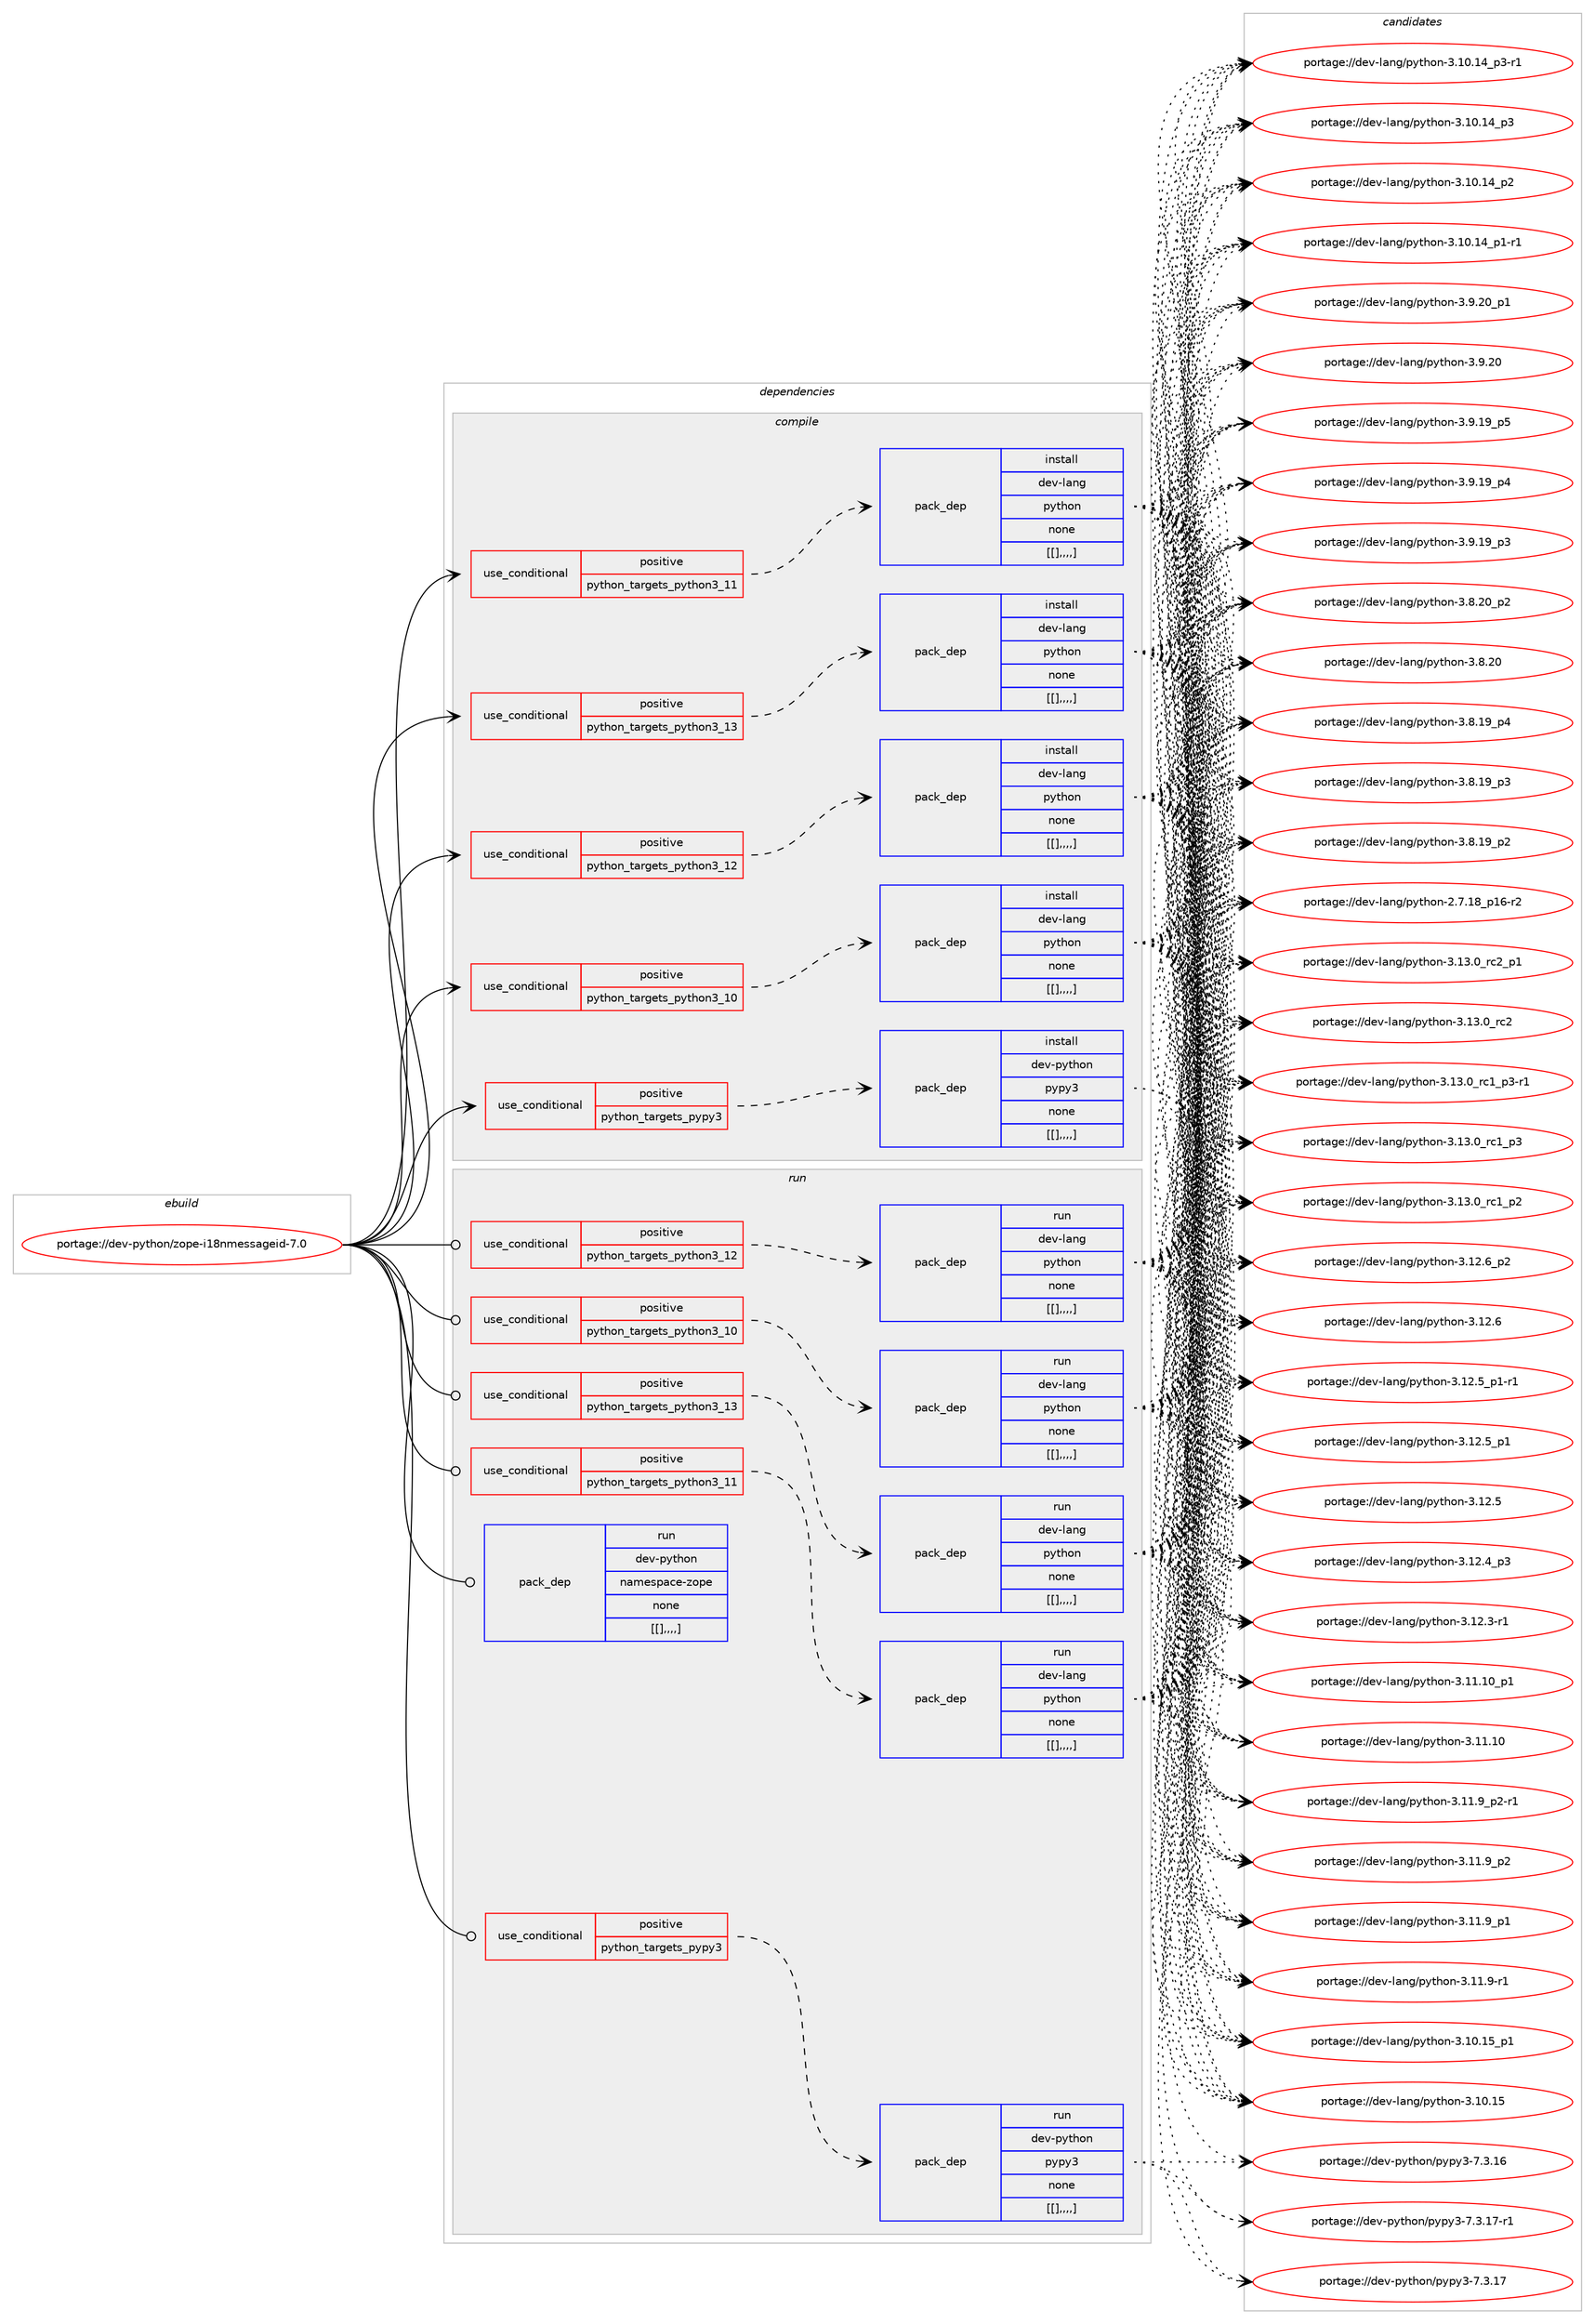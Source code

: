 digraph prolog {

# *************
# Graph options
# *************

newrank=true;
concentrate=true;
compound=true;
graph [rankdir=LR,fontname=Helvetica,fontsize=10,ranksep=1.5];#, ranksep=2.5, nodesep=0.2];
edge  [arrowhead=vee];
node  [fontname=Helvetica,fontsize=10];

# **********
# The ebuild
# **********

subgraph cluster_leftcol {
color=gray;
label=<<i>ebuild</i>>;
id [label="portage://dev-python/zope-i18nmessageid-7.0", color=red, width=4, href="../dev-python/zope-i18nmessageid-7.0.svg"];
}

# ****************
# The dependencies
# ****************

subgraph cluster_midcol {
color=gray;
label=<<i>dependencies</i>>;
subgraph cluster_compile {
fillcolor="#eeeeee";
style=filled;
label=<<i>compile</i>>;
subgraph cond43359 {
dependency171753 [label=<<TABLE BORDER="0" CELLBORDER="1" CELLSPACING="0" CELLPADDING="4"><TR><TD ROWSPAN="3" CELLPADDING="10">use_conditional</TD></TR><TR><TD>positive</TD></TR><TR><TD>python_targets_pypy3</TD></TR></TABLE>>, shape=none, color=red];
subgraph pack127131 {
dependency171754 [label=<<TABLE BORDER="0" CELLBORDER="1" CELLSPACING="0" CELLPADDING="4" WIDTH="220"><TR><TD ROWSPAN="6" CELLPADDING="30">pack_dep</TD></TR><TR><TD WIDTH="110">install</TD></TR><TR><TD>dev-python</TD></TR><TR><TD>pypy3</TD></TR><TR><TD>none</TD></TR><TR><TD>[[],,,,]</TD></TR></TABLE>>, shape=none, color=blue];
}
dependency171753:e -> dependency171754:w [weight=20,style="dashed",arrowhead="vee"];
}
id:e -> dependency171753:w [weight=20,style="solid",arrowhead="vee"];
subgraph cond43360 {
dependency171755 [label=<<TABLE BORDER="0" CELLBORDER="1" CELLSPACING="0" CELLPADDING="4"><TR><TD ROWSPAN="3" CELLPADDING="10">use_conditional</TD></TR><TR><TD>positive</TD></TR><TR><TD>python_targets_python3_10</TD></TR></TABLE>>, shape=none, color=red];
subgraph pack127132 {
dependency171756 [label=<<TABLE BORDER="0" CELLBORDER="1" CELLSPACING="0" CELLPADDING="4" WIDTH="220"><TR><TD ROWSPAN="6" CELLPADDING="30">pack_dep</TD></TR><TR><TD WIDTH="110">install</TD></TR><TR><TD>dev-lang</TD></TR><TR><TD>python</TD></TR><TR><TD>none</TD></TR><TR><TD>[[],,,,]</TD></TR></TABLE>>, shape=none, color=blue];
}
dependency171755:e -> dependency171756:w [weight=20,style="dashed",arrowhead="vee"];
}
id:e -> dependency171755:w [weight=20,style="solid",arrowhead="vee"];
subgraph cond43361 {
dependency171757 [label=<<TABLE BORDER="0" CELLBORDER="1" CELLSPACING="0" CELLPADDING="4"><TR><TD ROWSPAN="3" CELLPADDING="10">use_conditional</TD></TR><TR><TD>positive</TD></TR><TR><TD>python_targets_python3_11</TD></TR></TABLE>>, shape=none, color=red];
subgraph pack127133 {
dependency171758 [label=<<TABLE BORDER="0" CELLBORDER="1" CELLSPACING="0" CELLPADDING="4" WIDTH="220"><TR><TD ROWSPAN="6" CELLPADDING="30">pack_dep</TD></TR><TR><TD WIDTH="110">install</TD></TR><TR><TD>dev-lang</TD></TR><TR><TD>python</TD></TR><TR><TD>none</TD></TR><TR><TD>[[],,,,]</TD></TR></TABLE>>, shape=none, color=blue];
}
dependency171757:e -> dependency171758:w [weight=20,style="dashed",arrowhead="vee"];
}
id:e -> dependency171757:w [weight=20,style="solid",arrowhead="vee"];
subgraph cond43362 {
dependency171759 [label=<<TABLE BORDER="0" CELLBORDER="1" CELLSPACING="0" CELLPADDING="4"><TR><TD ROWSPAN="3" CELLPADDING="10">use_conditional</TD></TR><TR><TD>positive</TD></TR><TR><TD>python_targets_python3_12</TD></TR></TABLE>>, shape=none, color=red];
subgraph pack127134 {
dependency171760 [label=<<TABLE BORDER="0" CELLBORDER="1" CELLSPACING="0" CELLPADDING="4" WIDTH="220"><TR><TD ROWSPAN="6" CELLPADDING="30">pack_dep</TD></TR><TR><TD WIDTH="110">install</TD></TR><TR><TD>dev-lang</TD></TR><TR><TD>python</TD></TR><TR><TD>none</TD></TR><TR><TD>[[],,,,]</TD></TR></TABLE>>, shape=none, color=blue];
}
dependency171759:e -> dependency171760:w [weight=20,style="dashed",arrowhead="vee"];
}
id:e -> dependency171759:w [weight=20,style="solid",arrowhead="vee"];
subgraph cond43363 {
dependency171761 [label=<<TABLE BORDER="0" CELLBORDER="1" CELLSPACING="0" CELLPADDING="4"><TR><TD ROWSPAN="3" CELLPADDING="10">use_conditional</TD></TR><TR><TD>positive</TD></TR><TR><TD>python_targets_python3_13</TD></TR></TABLE>>, shape=none, color=red];
subgraph pack127135 {
dependency171762 [label=<<TABLE BORDER="0" CELLBORDER="1" CELLSPACING="0" CELLPADDING="4" WIDTH="220"><TR><TD ROWSPAN="6" CELLPADDING="30">pack_dep</TD></TR><TR><TD WIDTH="110">install</TD></TR><TR><TD>dev-lang</TD></TR><TR><TD>python</TD></TR><TR><TD>none</TD></TR><TR><TD>[[],,,,]</TD></TR></TABLE>>, shape=none, color=blue];
}
dependency171761:e -> dependency171762:w [weight=20,style="dashed",arrowhead="vee"];
}
id:e -> dependency171761:w [weight=20,style="solid",arrowhead="vee"];
}
subgraph cluster_compileandrun {
fillcolor="#eeeeee";
style=filled;
label=<<i>compile and run</i>>;
}
subgraph cluster_run {
fillcolor="#eeeeee";
style=filled;
label=<<i>run</i>>;
subgraph cond43364 {
dependency171763 [label=<<TABLE BORDER="0" CELLBORDER="1" CELLSPACING="0" CELLPADDING="4"><TR><TD ROWSPAN="3" CELLPADDING="10">use_conditional</TD></TR><TR><TD>positive</TD></TR><TR><TD>python_targets_pypy3</TD></TR></TABLE>>, shape=none, color=red];
subgraph pack127136 {
dependency171764 [label=<<TABLE BORDER="0" CELLBORDER="1" CELLSPACING="0" CELLPADDING="4" WIDTH="220"><TR><TD ROWSPAN="6" CELLPADDING="30">pack_dep</TD></TR><TR><TD WIDTH="110">run</TD></TR><TR><TD>dev-python</TD></TR><TR><TD>pypy3</TD></TR><TR><TD>none</TD></TR><TR><TD>[[],,,,]</TD></TR></TABLE>>, shape=none, color=blue];
}
dependency171763:e -> dependency171764:w [weight=20,style="dashed",arrowhead="vee"];
}
id:e -> dependency171763:w [weight=20,style="solid",arrowhead="odot"];
subgraph cond43365 {
dependency171765 [label=<<TABLE BORDER="0" CELLBORDER="1" CELLSPACING="0" CELLPADDING="4"><TR><TD ROWSPAN="3" CELLPADDING="10">use_conditional</TD></TR><TR><TD>positive</TD></TR><TR><TD>python_targets_python3_10</TD></TR></TABLE>>, shape=none, color=red];
subgraph pack127137 {
dependency171766 [label=<<TABLE BORDER="0" CELLBORDER="1" CELLSPACING="0" CELLPADDING="4" WIDTH="220"><TR><TD ROWSPAN="6" CELLPADDING="30">pack_dep</TD></TR><TR><TD WIDTH="110">run</TD></TR><TR><TD>dev-lang</TD></TR><TR><TD>python</TD></TR><TR><TD>none</TD></TR><TR><TD>[[],,,,]</TD></TR></TABLE>>, shape=none, color=blue];
}
dependency171765:e -> dependency171766:w [weight=20,style="dashed",arrowhead="vee"];
}
id:e -> dependency171765:w [weight=20,style="solid",arrowhead="odot"];
subgraph cond43366 {
dependency171767 [label=<<TABLE BORDER="0" CELLBORDER="1" CELLSPACING="0" CELLPADDING="4"><TR><TD ROWSPAN="3" CELLPADDING="10">use_conditional</TD></TR><TR><TD>positive</TD></TR><TR><TD>python_targets_python3_11</TD></TR></TABLE>>, shape=none, color=red];
subgraph pack127138 {
dependency171768 [label=<<TABLE BORDER="0" CELLBORDER="1" CELLSPACING="0" CELLPADDING="4" WIDTH="220"><TR><TD ROWSPAN="6" CELLPADDING="30">pack_dep</TD></TR><TR><TD WIDTH="110">run</TD></TR><TR><TD>dev-lang</TD></TR><TR><TD>python</TD></TR><TR><TD>none</TD></TR><TR><TD>[[],,,,]</TD></TR></TABLE>>, shape=none, color=blue];
}
dependency171767:e -> dependency171768:w [weight=20,style="dashed",arrowhead="vee"];
}
id:e -> dependency171767:w [weight=20,style="solid",arrowhead="odot"];
subgraph cond43367 {
dependency171769 [label=<<TABLE BORDER="0" CELLBORDER="1" CELLSPACING="0" CELLPADDING="4"><TR><TD ROWSPAN="3" CELLPADDING="10">use_conditional</TD></TR><TR><TD>positive</TD></TR><TR><TD>python_targets_python3_12</TD></TR></TABLE>>, shape=none, color=red];
subgraph pack127139 {
dependency171770 [label=<<TABLE BORDER="0" CELLBORDER="1" CELLSPACING="0" CELLPADDING="4" WIDTH="220"><TR><TD ROWSPAN="6" CELLPADDING="30">pack_dep</TD></TR><TR><TD WIDTH="110">run</TD></TR><TR><TD>dev-lang</TD></TR><TR><TD>python</TD></TR><TR><TD>none</TD></TR><TR><TD>[[],,,,]</TD></TR></TABLE>>, shape=none, color=blue];
}
dependency171769:e -> dependency171770:w [weight=20,style="dashed",arrowhead="vee"];
}
id:e -> dependency171769:w [weight=20,style="solid",arrowhead="odot"];
subgraph cond43368 {
dependency171771 [label=<<TABLE BORDER="0" CELLBORDER="1" CELLSPACING="0" CELLPADDING="4"><TR><TD ROWSPAN="3" CELLPADDING="10">use_conditional</TD></TR><TR><TD>positive</TD></TR><TR><TD>python_targets_python3_13</TD></TR></TABLE>>, shape=none, color=red];
subgraph pack127140 {
dependency171772 [label=<<TABLE BORDER="0" CELLBORDER="1" CELLSPACING="0" CELLPADDING="4" WIDTH="220"><TR><TD ROWSPAN="6" CELLPADDING="30">pack_dep</TD></TR><TR><TD WIDTH="110">run</TD></TR><TR><TD>dev-lang</TD></TR><TR><TD>python</TD></TR><TR><TD>none</TD></TR><TR><TD>[[],,,,]</TD></TR></TABLE>>, shape=none, color=blue];
}
dependency171771:e -> dependency171772:w [weight=20,style="dashed",arrowhead="vee"];
}
id:e -> dependency171771:w [weight=20,style="solid",arrowhead="odot"];
subgraph pack127141 {
dependency171773 [label=<<TABLE BORDER="0" CELLBORDER="1" CELLSPACING="0" CELLPADDING="4" WIDTH="220"><TR><TD ROWSPAN="6" CELLPADDING="30">pack_dep</TD></TR><TR><TD WIDTH="110">run</TD></TR><TR><TD>dev-python</TD></TR><TR><TD>namespace-zope</TD></TR><TR><TD>none</TD></TR><TR><TD>[[],,,,]</TD></TR></TABLE>>, shape=none, color=blue];
}
id:e -> dependency171773:w [weight=20,style="solid",arrowhead="odot"];
}
}

# **************
# The candidates
# **************

subgraph cluster_choices {
rank=same;
color=gray;
label=<<i>candidates</i>>;

subgraph choice127131 {
color=black;
nodesep=1;
choice100101118451121211161041111104711212111212151455546514649554511449 [label="portage://dev-python/pypy3-7.3.17-r1", color=red, width=4,href="../dev-python/pypy3-7.3.17-r1.svg"];
choice10010111845112121116104111110471121211121215145554651464955 [label="portage://dev-python/pypy3-7.3.17", color=red, width=4,href="../dev-python/pypy3-7.3.17.svg"];
choice10010111845112121116104111110471121211121215145554651464954 [label="portage://dev-python/pypy3-7.3.16", color=red, width=4,href="../dev-python/pypy3-7.3.16.svg"];
dependency171754:e -> choice100101118451121211161041111104711212111212151455546514649554511449:w [style=dotted,weight="100"];
dependency171754:e -> choice10010111845112121116104111110471121211121215145554651464955:w [style=dotted,weight="100"];
dependency171754:e -> choice10010111845112121116104111110471121211121215145554651464954:w [style=dotted,weight="100"];
}
subgraph choice127132 {
color=black;
nodesep=1;
choice100101118451089711010347112121116104111110455146495146489511499509511249 [label="portage://dev-lang/python-3.13.0_rc2_p1", color=red, width=4,href="../dev-lang/python-3.13.0_rc2_p1.svg"];
choice10010111845108971101034711212111610411111045514649514648951149950 [label="portage://dev-lang/python-3.13.0_rc2", color=red, width=4,href="../dev-lang/python-3.13.0_rc2.svg"];
choice1001011184510897110103471121211161041111104551464951464895114994995112514511449 [label="portage://dev-lang/python-3.13.0_rc1_p3-r1", color=red, width=4,href="../dev-lang/python-3.13.0_rc1_p3-r1.svg"];
choice100101118451089711010347112121116104111110455146495146489511499499511251 [label="portage://dev-lang/python-3.13.0_rc1_p3", color=red, width=4,href="../dev-lang/python-3.13.0_rc1_p3.svg"];
choice100101118451089711010347112121116104111110455146495146489511499499511250 [label="portage://dev-lang/python-3.13.0_rc1_p2", color=red, width=4,href="../dev-lang/python-3.13.0_rc1_p2.svg"];
choice100101118451089711010347112121116104111110455146495046549511250 [label="portage://dev-lang/python-3.12.6_p2", color=red, width=4,href="../dev-lang/python-3.12.6_p2.svg"];
choice10010111845108971101034711212111610411111045514649504654 [label="portage://dev-lang/python-3.12.6", color=red, width=4,href="../dev-lang/python-3.12.6.svg"];
choice1001011184510897110103471121211161041111104551464950465395112494511449 [label="portage://dev-lang/python-3.12.5_p1-r1", color=red, width=4,href="../dev-lang/python-3.12.5_p1-r1.svg"];
choice100101118451089711010347112121116104111110455146495046539511249 [label="portage://dev-lang/python-3.12.5_p1", color=red, width=4,href="../dev-lang/python-3.12.5_p1.svg"];
choice10010111845108971101034711212111610411111045514649504653 [label="portage://dev-lang/python-3.12.5", color=red, width=4,href="../dev-lang/python-3.12.5.svg"];
choice100101118451089711010347112121116104111110455146495046529511251 [label="portage://dev-lang/python-3.12.4_p3", color=red, width=4,href="../dev-lang/python-3.12.4_p3.svg"];
choice100101118451089711010347112121116104111110455146495046514511449 [label="portage://dev-lang/python-3.12.3-r1", color=red, width=4,href="../dev-lang/python-3.12.3-r1.svg"];
choice10010111845108971101034711212111610411111045514649494649489511249 [label="portage://dev-lang/python-3.11.10_p1", color=red, width=4,href="../dev-lang/python-3.11.10_p1.svg"];
choice1001011184510897110103471121211161041111104551464949464948 [label="portage://dev-lang/python-3.11.10", color=red, width=4,href="../dev-lang/python-3.11.10.svg"];
choice1001011184510897110103471121211161041111104551464949465795112504511449 [label="portage://dev-lang/python-3.11.9_p2-r1", color=red, width=4,href="../dev-lang/python-3.11.9_p2-r1.svg"];
choice100101118451089711010347112121116104111110455146494946579511250 [label="portage://dev-lang/python-3.11.9_p2", color=red, width=4,href="../dev-lang/python-3.11.9_p2.svg"];
choice100101118451089711010347112121116104111110455146494946579511249 [label="portage://dev-lang/python-3.11.9_p1", color=red, width=4,href="../dev-lang/python-3.11.9_p1.svg"];
choice100101118451089711010347112121116104111110455146494946574511449 [label="portage://dev-lang/python-3.11.9-r1", color=red, width=4,href="../dev-lang/python-3.11.9-r1.svg"];
choice10010111845108971101034711212111610411111045514649484649539511249 [label="portage://dev-lang/python-3.10.15_p1", color=red, width=4,href="../dev-lang/python-3.10.15_p1.svg"];
choice1001011184510897110103471121211161041111104551464948464953 [label="portage://dev-lang/python-3.10.15", color=red, width=4,href="../dev-lang/python-3.10.15.svg"];
choice100101118451089711010347112121116104111110455146494846495295112514511449 [label="portage://dev-lang/python-3.10.14_p3-r1", color=red, width=4,href="../dev-lang/python-3.10.14_p3-r1.svg"];
choice10010111845108971101034711212111610411111045514649484649529511251 [label="portage://dev-lang/python-3.10.14_p3", color=red, width=4,href="../dev-lang/python-3.10.14_p3.svg"];
choice10010111845108971101034711212111610411111045514649484649529511250 [label="portage://dev-lang/python-3.10.14_p2", color=red, width=4,href="../dev-lang/python-3.10.14_p2.svg"];
choice100101118451089711010347112121116104111110455146494846495295112494511449 [label="portage://dev-lang/python-3.10.14_p1-r1", color=red, width=4,href="../dev-lang/python-3.10.14_p1-r1.svg"];
choice100101118451089711010347112121116104111110455146574650489511249 [label="portage://dev-lang/python-3.9.20_p1", color=red, width=4,href="../dev-lang/python-3.9.20_p1.svg"];
choice10010111845108971101034711212111610411111045514657465048 [label="portage://dev-lang/python-3.9.20", color=red, width=4,href="../dev-lang/python-3.9.20.svg"];
choice100101118451089711010347112121116104111110455146574649579511253 [label="portage://dev-lang/python-3.9.19_p5", color=red, width=4,href="../dev-lang/python-3.9.19_p5.svg"];
choice100101118451089711010347112121116104111110455146574649579511252 [label="portage://dev-lang/python-3.9.19_p4", color=red, width=4,href="../dev-lang/python-3.9.19_p4.svg"];
choice100101118451089711010347112121116104111110455146574649579511251 [label="portage://dev-lang/python-3.9.19_p3", color=red, width=4,href="../dev-lang/python-3.9.19_p3.svg"];
choice100101118451089711010347112121116104111110455146564650489511250 [label="portage://dev-lang/python-3.8.20_p2", color=red, width=4,href="../dev-lang/python-3.8.20_p2.svg"];
choice10010111845108971101034711212111610411111045514656465048 [label="portage://dev-lang/python-3.8.20", color=red, width=4,href="../dev-lang/python-3.8.20.svg"];
choice100101118451089711010347112121116104111110455146564649579511252 [label="portage://dev-lang/python-3.8.19_p4", color=red, width=4,href="../dev-lang/python-3.8.19_p4.svg"];
choice100101118451089711010347112121116104111110455146564649579511251 [label="portage://dev-lang/python-3.8.19_p3", color=red, width=4,href="../dev-lang/python-3.8.19_p3.svg"];
choice100101118451089711010347112121116104111110455146564649579511250 [label="portage://dev-lang/python-3.8.19_p2", color=red, width=4,href="../dev-lang/python-3.8.19_p2.svg"];
choice100101118451089711010347112121116104111110455046554649569511249544511450 [label="portage://dev-lang/python-2.7.18_p16-r2", color=red, width=4,href="../dev-lang/python-2.7.18_p16-r2.svg"];
dependency171756:e -> choice100101118451089711010347112121116104111110455146495146489511499509511249:w [style=dotted,weight="100"];
dependency171756:e -> choice10010111845108971101034711212111610411111045514649514648951149950:w [style=dotted,weight="100"];
dependency171756:e -> choice1001011184510897110103471121211161041111104551464951464895114994995112514511449:w [style=dotted,weight="100"];
dependency171756:e -> choice100101118451089711010347112121116104111110455146495146489511499499511251:w [style=dotted,weight="100"];
dependency171756:e -> choice100101118451089711010347112121116104111110455146495146489511499499511250:w [style=dotted,weight="100"];
dependency171756:e -> choice100101118451089711010347112121116104111110455146495046549511250:w [style=dotted,weight="100"];
dependency171756:e -> choice10010111845108971101034711212111610411111045514649504654:w [style=dotted,weight="100"];
dependency171756:e -> choice1001011184510897110103471121211161041111104551464950465395112494511449:w [style=dotted,weight="100"];
dependency171756:e -> choice100101118451089711010347112121116104111110455146495046539511249:w [style=dotted,weight="100"];
dependency171756:e -> choice10010111845108971101034711212111610411111045514649504653:w [style=dotted,weight="100"];
dependency171756:e -> choice100101118451089711010347112121116104111110455146495046529511251:w [style=dotted,weight="100"];
dependency171756:e -> choice100101118451089711010347112121116104111110455146495046514511449:w [style=dotted,weight="100"];
dependency171756:e -> choice10010111845108971101034711212111610411111045514649494649489511249:w [style=dotted,weight="100"];
dependency171756:e -> choice1001011184510897110103471121211161041111104551464949464948:w [style=dotted,weight="100"];
dependency171756:e -> choice1001011184510897110103471121211161041111104551464949465795112504511449:w [style=dotted,weight="100"];
dependency171756:e -> choice100101118451089711010347112121116104111110455146494946579511250:w [style=dotted,weight="100"];
dependency171756:e -> choice100101118451089711010347112121116104111110455146494946579511249:w [style=dotted,weight="100"];
dependency171756:e -> choice100101118451089711010347112121116104111110455146494946574511449:w [style=dotted,weight="100"];
dependency171756:e -> choice10010111845108971101034711212111610411111045514649484649539511249:w [style=dotted,weight="100"];
dependency171756:e -> choice1001011184510897110103471121211161041111104551464948464953:w [style=dotted,weight="100"];
dependency171756:e -> choice100101118451089711010347112121116104111110455146494846495295112514511449:w [style=dotted,weight="100"];
dependency171756:e -> choice10010111845108971101034711212111610411111045514649484649529511251:w [style=dotted,weight="100"];
dependency171756:e -> choice10010111845108971101034711212111610411111045514649484649529511250:w [style=dotted,weight="100"];
dependency171756:e -> choice100101118451089711010347112121116104111110455146494846495295112494511449:w [style=dotted,weight="100"];
dependency171756:e -> choice100101118451089711010347112121116104111110455146574650489511249:w [style=dotted,weight="100"];
dependency171756:e -> choice10010111845108971101034711212111610411111045514657465048:w [style=dotted,weight="100"];
dependency171756:e -> choice100101118451089711010347112121116104111110455146574649579511253:w [style=dotted,weight="100"];
dependency171756:e -> choice100101118451089711010347112121116104111110455146574649579511252:w [style=dotted,weight="100"];
dependency171756:e -> choice100101118451089711010347112121116104111110455146574649579511251:w [style=dotted,weight="100"];
dependency171756:e -> choice100101118451089711010347112121116104111110455146564650489511250:w [style=dotted,weight="100"];
dependency171756:e -> choice10010111845108971101034711212111610411111045514656465048:w [style=dotted,weight="100"];
dependency171756:e -> choice100101118451089711010347112121116104111110455146564649579511252:w [style=dotted,weight="100"];
dependency171756:e -> choice100101118451089711010347112121116104111110455146564649579511251:w [style=dotted,weight="100"];
dependency171756:e -> choice100101118451089711010347112121116104111110455146564649579511250:w [style=dotted,weight="100"];
dependency171756:e -> choice100101118451089711010347112121116104111110455046554649569511249544511450:w [style=dotted,weight="100"];
}
subgraph choice127133 {
color=black;
nodesep=1;
choice100101118451089711010347112121116104111110455146495146489511499509511249 [label="portage://dev-lang/python-3.13.0_rc2_p1", color=red, width=4,href="../dev-lang/python-3.13.0_rc2_p1.svg"];
choice10010111845108971101034711212111610411111045514649514648951149950 [label="portage://dev-lang/python-3.13.0_rc2", color=red, width=4,href="../dev-lang/python-3.13.0_rc2.svg"];
choice1001011184510897110103471121211161041111104551464951464895114994995112514511449 [label="portage://dev-lang/python-3.13.0_rc1_p3-r1", color=red, width=4,href="../dev-lang/python-3.13.0_rc1_p3-r1.svg"];
choice100101118451089711010347112121116104111110455146495146489511499499511251 [label="portage://dev-lang/python-3.13.0_rc1_p3", color=red, width=4,href="../dev-lang/python-3.13.0_rc1_p3.svg"];
choice100101118451089711010347112121116104111110455146495146489511499499511250 [label="portage://dev-lang/python-3.13.0_rc1_p2", color=red, width=4,href="../dev-lang/python-3.13.0_rc1_p2.svg"];
choice100101118451089711010347112121116104111110455146495046549511250 [label="portage://dev-lang/python-3.12.6_p2", color=red, width=4,href="../dev-lang/python-3.12.6_p2.svg"];
choice10010111845108971101034711212111610411111045514649504654 [label="portage://dev-lang/python-3.12.6", color=red, width=4,href="../dev-lang/python-3.12.6.svg"];
choice1001011184510897110103471121211161041111104551464950465395112494511449 [label="portage://dev-lang/python-3.12.5_p1-r1", color=red, width=4,href="../dev-lang/python-3.12.5_p1-r1.svg"];
choice100101118451089711010347112121116104111110455146495046539511249 [label="portage://dev-lang/python-3.12.5_p1", color=red, width=4,href="../dev-lang/python-3.12.5_p1.svg"];
choice10010111845108971101034711212111610411111045514649504653 [label="portage://dev-lang/python-3.12.5", color=red, width=4,href="../dev-lang/python-3.12.5.svg"];
choice100101118451089711010347112121116104111110455146495046529511251 [label="portage://dev-lang/python-3.12.4_p3", color=red, width=4,href="../dev-lang/python-3.12.4_p3.svg"];
choice100101118451089711010347112121116104111110455146495046514511449 [label="portage://dev-lang/python-3.12.3-r1", color=red, width=4,href="../dev-lang/python-3.12.3-r1.svg"];
choice10010111845108971101034711212111610411111045514649494649489511249 [label="portage://dev-lang/python-3.11.10_p1", color=red, width=4,href="../dev-lang/python-3.11.10_p1.svg"];
choice1001011184510897110103471121211161041111104551464949464948 [label="portage://dev-lang/python-3.11.10", color=red, width=4,href="../dev-lang/python-3.11.10.svg"];
choice1001011184510897110103471121211161041111104551464949465795112504511449 [label="portage://dev-lang/python-3.11.9_p2-r1", color=red, width=4,href="../dev-lang/python-3.11.9_p2-r1.svg"];
choice100101118451089711010347112121116104111110455146494946579511250 [label="portage://dev-lang/python-3.11.9_p2", color=red, width=4,href="../dev-lang/python-3.11.9_p2.svg"];
choice100101118451089711010347112121116104111110455146494946579511249 [label="portage://dev-lang/python-3.11.9_p1", color=red, width=4,href="../dev-lang/python-3.11.9_p1.svg"];
choice100101118451089711010347112121116104111110455146494946574511449 [label="portage://dev-lang/python-3.11.9-r1", color=red, width=4,href="../dev-lang/python-3.11.9-r1.svg"];
choice10010111845108971101034711212111610411111045514649484649539511249 [label="portage://dev-lang/python-3.10.15_p1", color=red, width=4,href="../dev-lang/python-3.10.15_p1.svg"];
choice1001011184510897110103471121211161041111104551464948464953 [label="portage://dev-lang/python-3.10.15", color=red, width=4,href="../dev-lang/python-3.10.15.svg"];
choice100101118451089711010347112121116104111110455146494846495295112514511449 [label="portage://dev-lang/python-3.10.14_p3-r1", color=red, width=4,href="../dev-lang/python-3.10.14_p3-r1.svg"];
choice10010111845108971101034711212111610411111045514649484649529511251 [label="portage://dev-lang/python-3.10.14_p3", color=red, width=4,href="../dev-lang/python-3.10.14_p3.svg"];
choice10010111845108971101034711212111610411111045514649484649529511250 [label="portage://dev-lang/python-3.10.14_p2", color=red, width=4,href="../dev-lang/python-3.10.14_p2.svg"];
choice100101118451089711010347112121116104111110455146494846495295112494511449 [label="portage://dev-lang/python-3.10.14_p1-r1", color=red, width=4,href="../dev-lang/python-3.10.14_p1-r1.svg"];
choice100101118451089711010347112121116104111110455146574650489511249 [label="portage://dev-lang/python-3.9.20_p1", color=red, width=4,href="../dev-lang/python-3.9.20_p1.svg"];
choice10010111845108971101034711212111610411111045514657465048 [label="portage://dev-lang/python-3.9.20", color=red, width=4,href="../dev-lang/python-3.9.20.svg"];
choice100101118451089711010347112121116104111110455146574649579511253 [label="portage://dev-lang/python-3.9.19_p5", color=red, width=4,href="../dev-lang/python-3.9.19_p5.svg"];
choice100101118451089711010347112121116104111110455146574649579511252 [label="portage://dev-lang/python-3.9.19_p4", color=red, width=4,href="../dev-lang/python-3.9.19_p4.svg"];
choice100101118451089711010347112121116104111110455146574649579511251 [label="portage://dev-lang/python-3.9.19_p3", color=red, width=4,href="../dev-lang/python-3.9.19_p3.svg"];
choice100101118451089711010347112121116104111110455146564650489511250 [label="portage://dev-lang/python-3.8.20_p2", color=red, width=4,href="../dev-lang/python-3.8.20_p2.svg"];
choice10010111845108971101034711212111610411111045514656465048 [label="portage://dev-lang/python-3.8.20", color=red, width=4,href="../dev-lang/python-3.8.20.svg"];
choice100101118451089711010347112121116104111110455146564649579511252 [label="portage://dev-lang/python-3.8.19_p4", color=red, width=4,href="../dev-lang/python-3.8.19_p4.svg"];
choice100101118451089711010347112121116104111110455146564649579511251 [label="portage://dev-lang/python-3.8.19_p3", color=red, width=4,href="../dev-lang/python-3.8.19_p3.svg"];
choice100101118451089711010347112121116104111110455146564649579511250 [label="portage://dev-lang/python-3.8.19_p2", color=red, width=4,href="../dev-lang/python-3.8.19_p2.svg"];
choice100101118451089711010347112121116104111110455046554649569511249544511450 [label="portage://dev-lang/python-2.7.18_p16-r2", color=red, width=4,href="../dev-lang/python-2.7.18_p16-r2.svg"];
dependency171758:e -> choice100101118451089711010347112121116104111110455146495146489511499509511249:w [style=dotted,weight="100"];
dependency171758:e -> choice10010111845108971101034711212111610411111045514649514648951149950:w [style=dotted,weight="100"];
dependency171758:e -> choice1001011184510897110103471121211161041111104551464951464895114994995112514511449:w [style=dotted,weight="100"];
dependency171758:e -> choice100101118451089711010347112121116104111110455146495146489511499499511251:w [style=dotted,weight="100"];
dependency171758:e -> choice100101118451089711010347112121116104111110455146495146489511499499511250:w [style=dotted,weight="100"];
dependency171758:e -> choice100101118451089711010347112121116104111110455146495046549511250:w [style=dotted,weight="100"];
dependency171758:e -> choice10010111845108971101034711212111610411111045514649504654:w [style=dotted,weight="100"];
dependency171758:e -> choice1001011184510897110103471121211161041111104551464950465395112494511449:w [style=dotted,weight="100"];
dependency171758:e -> choice100101118451089711010347112121116104111110455146495046539511249:w [style=dotted,weight="100"];
dependency171758:e -> choice10010111845108971101034711212111610411111045514649504653:w [style=dotted,weight="100"];
dependency171758:e -> choice100101118451089711010347112121116104111110455146495046529511251:w [style=dotted,weight="100"];
dependency171758:e -> choice100101118451089711010347112121116104111110455146495046514511449:w [style=dotted,weight="100"];
dependency171758:e -> choice10010111845108971101034711212111610411111045514649494649489511249:w [style=dotted,weight="100"];
dependency171758:e -> choice1001011184510897110103471121211161041111104551464949464948:w [style=dotted,weight="100"];
dependency171758:e -> choice1001011184510897110103471121211161041111104551464949465795112504511449:w [style=dotted,weight="100"];
dependency171758:e -> choice100101118451089711010347112121116104111110455146494946579511250:w [style=dotted,weight="100"];
dependency171758:e -> choice100101118451089711010347112121116104111110455146494946579511249:w [style=dotted,weight="100"];
dependency171758:e -> choice100101118451089711010347112121116104111110455146494946574511449:w [style=dotted,weight="100"];
dependency171758:e -> choice10010111845108971101034711212111610411111045514649484649539511249:w [style=dotted,weight="100"];
dependency171758:e -> choice1001011184510897110103471121211161041111104551464948464953:w [style=dotted,weight="100"];
dependency171758:e -> choice100101118451089711010347112121116104111110455146494846495295112514511449:w [style=dotted,weight="100"];
dependency171758:e -> choice10010111845108971101034711212111610411111045514649484649529511251:w [style=dotted,weight="100"];
dependency171758:e -> choice10010111845108971101034711212111610411111045514649484649529511250:w [style=dotted,weight="100"];
dependency171758:e -> choice100101118451089711010347112121116104111110455146494846495295112494511449:w [style=dotted,weight="100"];
dependency171758:e -> choice100101118451089711010347112121116104111110455146574650489511249:w [style=dotted,weight="100"];
dependency171758:e -> choice10010111845108971101034711212111610411111045514657465048:w [style=dotted,weight="100"];
dependency171758:e -> choice100101118451089711010347112121116104111110455146574649579511253:w [style=dotted,weight="100"];
dependency171758:e -> choice100101118451089711010347112121116104111110455146574649579511252:w [style=dotted,weight="100"];
dependency171758:e -> choice100101118451089711010347112121116104111110455146574649579511251:w [style=dotted,weight="100"];
dependency171758:e -> choice100101118451089711010347112121116104111110455146564650489511250:w [style=dotted,weight="100"];
dependency171758:e -> choice10010111845108971101034711212111610411111045514656465048:w [style=dotted,weight="100"];
dependency171758:e -> choice100101118451089711010347112121116104111110455146564649579511252:w [style=dotted,weight="100"];
dependency171758:e -> choice100101118451089711010347112121116104111110455146564649579511251:w [style=dotted,weight="100"];
dependency171758:e -> choice100101118451089711010347112121116104111110455146564649579511250:w [style=dotted,weight="100"];
dependency171758:e -> choice100101118451089711010347112121116104111110455046554649569511249544511450:w [style=dotted,weight="100"];
}
subgraph choice127134 {
color=black;
nodesep=1;
choice100101118451089711010347112121116104111110455146495146489511499509511249 [label="portage://dev-lang/python-3.13.0_rc2_p1", color=red, width=4,href="../dev-lang/python-3.13.0_rc2_p1.svg"];
choice10010111845108971101034711212111610411111045514649514648951149950 [label="portage://dev-lang/python-3.13.0_rc2", color=red, width=4,href="../dev-lang/python-3.13.0_rc2.svg"];
choice1001011184510897110103471121211161041111104551464951464895114994995112514511449 [label="portage://dev-lang/python-3.13.0_rc1_p3-r1", color=red, width=4,href="../dev-lang/python-3.13.0_rc1_p3-r1.svg"];
choice100101118451089711010347112121116104111110455146495146489511499499511251 [label="portage://dev-lang/python-3.13.0_rc1_p3", color=red, width=4,href="../dev-lang/python-3.13.0_rc1_p3.svg"];
choice100101118451089711010347112121116104111110455146495146489511499499511250 [label="portage://dev-lang/python-3.13.0_rc1_p2", color=red, width=4,href="../dev-lang/python-3.13.0_rc1_p2.svg"];
choice100101118451089711010347112121116104111110455146495046549511250 [label="portage://dev-lang/python-3.12.6_p2", color=red, width=4,href="../dev-lang/python-3.12.6_p2.svg"];
choice10010111845108971101034711212111610411111045514649504654 [label="portage://dev-lang/python-3.12.6", color=red, width=4,href="../dev-lang/python-3.12.6.svg"];
choice1001011184510897110103471121211161041111104551464950465395112494511449 [label="portage://dev-lang/python-3.12.5_p1-r1", color=red, width=4,href="../dev-lang/python-3.12.5_p1-r1.svg"];
choice100101118451089711010347112121116104111110455146495046539511249 [label="portage://dev-lang/python-3.12.5_p1", color=red, width=4,href="../dev-lang/python-3.12.5_p1.svg"];
choice10010111845108971101034711212111610411111045514649504653 [label="portage://dev-lang/python-3.12.5", color=red, width=4,href="../dev-lang/python-3.12.5.svg"];
choice100101118451089711010347112121116104111110455146495046529511251 [label="portage://dev-lang/python-3.12.4_p3", color=red, width=4,href="../dev-lang/python-3.12.4_p3.svg"];
choice100101118451089711010347112121116104111110455146495046514511449 [label="portage://dev-lang/python-3.12.3-r1", color=red, width=4,href="../dev-lang/python-3.12.3-r1.svg"];
choice10010111845108971101034711212111610411111045514649494649489511249 [label="portage://dev-lang/python-3.11.10_p1", color=red, width=4,href="../dev-lang/python-3.11.10_p1.svg"];
choice1001011184510897110103471121211161041111104551464949464948 [label="portage://dev-lang/python-3.11.10", color=red, width=4,href="../dev-lang/python-3.11.10.svg"];
choice1001011184510897110103471121211161041111104551464949465795112504511449 [label="portage://dev-lang/python-3.11.9_p2-r1", color=red, width=4,href="../dev-lang/python-3.11.9_p2-r1.svg"];
choice100101118451089711010347112121116104111110455146494946579511250 [label="portage://dev-lang/python-3.11.9_p2", color=red, width=4,href="../dev-lang/python-3.11.9_p2.svg"];
choice100101118451089711010347112121116104111110455146494946579511249 [label="portage://dev-lang/python-3.11.9_p1", color=red, width=4,href="../dev-lang/python-3.11.9_p1.svg"];
choice100101118451089711010347112121116104111110455146494946574511449 [label="portage://dev-lang/python-3.11.9-r1", color=red, width=4,href="../dev-lang/python-3.11.9-r1.svg"];
choice10010111845108971101034711212111610411111045514649484649539511249 [label="portage://dev-lang/python-3.10.15_p1", color=red, width=4,href="../dev-lang/python-3.10.15_p1.svg"];
choice1001011184510897110103471121211161041111104551464948464953 [label="portage://dev-lang/python-3.10.15", color=red, width=4,href="../dev-lang/python-3.10.15.svg"];
choice100101118451089711010347112121116104111110455146494846495295112514511449 [label="portage://dev-lang/python-3.10.14_p3-r1", color=red, width=4,href="../dev-lang/python-3.10.14_p3-r1.svg"];
choice10010111845108971101034711212111610411111045514649484649529511251 [label="portage://dev-lang/python-3.10.14_p3", color=red, width=4,href="../dev-lang/python-3.10.14_p3.svg"];
choice10010111845108971101034711212111610411111045514649484649529511250 [label="portage://dev-lang/python-3.10.14_p2", color=red, width=4,href="../dev-lang/python-3.10.14_p2.svg"];
choice100101118451089711010347112121116104111110455146494846495295112494511449 [label="portage://dev-lang/python-3.10.14_p1-r1", color=red, width=4,href="../dev-lang/python-3.10.14_p1-r1.svg"];
choice100101118451089711010347112121116104111110455146574650489511249 [label="portage://dev-lang/python-3.9.20_p1", color=red, width=4,href="../dev-lang/python-3.9.20_p1.svg"];
choice10010111845108971101034711212111610411111045514657465048 [label="portage://dev-lang/python-3.9.20", color=red, width=4,href="../dev-lang/python-3.9.20.svg"];
choice100101118451089711010347112121116104111110455146574649579511253 [label="portage://dev-lang/python-3.9.19_p5", color=red, width=4,href="../dev-lang/python-3.9.19_p5.svg"];
choice100101118451089711010347112121116104111110455146574649579511252 [label="portage://dev-lang/python-3.9.19_p4", color=red, width=4,href="../dev-lang/python-3.9.19_p4.svg"];
choice100101118451089711010347112121116104111110455146574649579511251 [label="portage://dev-lang/python-3.9.19_p3", color=red, width=4,href="../dev-lang/python-3.9.19_p3.svg"];
choice100101118451089711010347112121116104111110455146564650489511250 [label="portage://dev-lang/python-3.8.20_p2", color=red, width=4,href="../dev-lang/python-3.8.20_p2.svg"];
choice10010111845108971101034711212111610411111045514656465048 [label="portage://dev-lang/python-3.8.20", color=red, width=4,href="../dev-lang/python-3.8.20.svg"];
choice100101118451089711010347112121116104111110455146564649579511252 [label="portage://dev-lang/python-3.8.19_p4", color=red, width=4,href="../dev-lang/python-3.8.19_p4.svg"];
choice100101118451089711010347112121116104111110455146564649579511251 [label="portage://dev-lang/python-3.8.19_p3", color=red, width=4,href="../dev-lang/python-3.8.19_p3.svg"];
choice100101118451089711010347112121116104111110455146564649579511250 [label="portage://dev-lang/python-3.8.19_p2", color=red, width=4,href="../dev-lang/python-3.8.19_p2.svg"];
choice100101118451089711010347112121116104111110455046554649569511249544511450 [label="portage://dev-lang/python-2.7.18_p16-r2", color=red, width=4,href="../dev-lang/python-2.7.18_p16-r2.svg"];
dependency171760:e -> choice100101118451089711010347112121116104111110455146495146489511499509511249:w [style=dotted,weight="100"];
dependency171760:e -> choice10010111845108971101034711212111610411111045514649514648951149950:w [style=dotted,weight="100"];
dependency171760:e -> choice1001011184510897110103471121211161041111104551464951464895114994995112514511449:w [style=dotted,weight="100"];
dependency171760:e -> choice100101118451089711010347112121116104111110455146495146489511499499511251:w [style=dotted,weight="100"];
dependency171760:e -> choice100101118451089711010347112121116104111110455146495146489511499499511250:w [style=dotted,weight="100"];
dependency171760:e -> choice100101118451089711010347112121116104111110455146495046549511250:w [style=dotted,weight="100"];
dependency171760:e -> choice10010111845108971101034711212111610411111045514649504654:w [style=dotted,weight="100"];
dependency171760:e -> choice1001011184510897110103471121211161041111104551464950465395112494511449:w [style=dotted,weight="100"];
dependency171760:e -> choice100101118451089711010347112121116104111110455146495046539511249:w [style=dotted,weight="100"];
dependency171760:e -> choice10010111845108971101034711212111610411111045514649504653:w [style=dotted,weight="100"];
dependency171760:e -> choice100101118451089711010347112121116104111110455146495046529511251:w [style=dotted,weight="100"];
dependency171760:e -> choice100101118451089711010347112121116104111110455146495046514511449:w [style=dotted,weight="100"];
dependency171760:e -> choice10010111845108971101034711212111610411111045514649494649489511249:w [style=dotted,weight="100"];
dependency171760:e -> choice1001011184510897110103471121211161041111104551464949464948:w [style=dotted,weight="100"];
dependency171760:e -> choice1001011184510897110103471121211161041111104551464949465795112504511449:w [style=dotted,weight="100"];
dependency171760:e -> choice100101118451089711010347112121116104111110455146494946579511250:w [style=dotted,weight="100"];
dependency171760:e -> choice100101118451089711010347112121116104111110455146494946579511249:w [style=dotted,weight="100"];
dependency171760:e -> choice100101118451089711010347112121116104111110455146494946574511449:w [style=dotted,weight="100"];
dependency171760:e -> choice10010111845108971101034711212111610411111045514649484649539511249:w [style=dotted,weight="100"];
dependency171760:e -> choice1001011184510897110103471121211161041111104551464948464953:w [style=dotted,weight="100"];
dependency171760:e -> choice100101118451089711010347112121116104111110455146494846495295112514511449:w [style=dotted,weight="100"];
dependency171760:e -> choice10010111845108971101034711212111610411111045514649484649529511251:w [style=dotted,weight="100"];
dependency171760:e -> choice10010111845108971101034711212111610411111045514649484649529511250:w [style=dotted,weight="100"];
dependency171760:e -> choice100101118451089711010347112121116104111110455146494846495295112494511449:w [style=dotted,weight="100"];
dependency171760:e -> choice100101118451089711010347112121116104111110455146574650489511249:w [style=dotted,weight="100"];
dependency171760:e -> choice10010111845108971101034711212111610411111045514657465048:w [style=dotted,weight="100"];
dependency171760:e -> choice100101118451089711010347112121116104111110455146574649579511253:w [style=dotted,weight="100"];
dependency171760:e -> choice100101118451089711010347112121116104111110455146574649579511252:w [style=dotted,weight="100"];
dependency171760:e -> choice100101118451089711010347112121116104111110455146574649579511251:w [style=dotted,weight="100"];
dependency171760:e -> choice100101118451089711010347112121116104111110455146564650489511250:w [style=dotted,weight="100"];
dependency171760:e -> choice10010111845108971101034711212111610411111045514656465048:w [style=dotted,weight="100"];
dependency171760:e -> choice100101118451089711010347112121116104111110455146564649579511252:w [style=dotted,weight="100"];
dependency171760:e -> choice100101118451089711010347112121116104111110455146564649579511251:w [style=dotted,weight="100"];
dependency171760:e -> choice100101118451089711010347112121116104111110455146564649579511250:w [style=dotted,weight="100"];
dependency171760:e -> choice100101118451089711010347112121116104111110455046554649569511249544511450:w [style=dotted,weight="100"];
}
subgraph choice127135 {
color=black;
nodesep=1;
choice100101118451089711010347112121116104111110455146495146489511499509511249 [label="portage://dev-lang/python-3.13.0_rc2_p1", color=red, width=4,href="../dev-lang/python-3.13.0_rc2_p1.svg"];
choice10010111845108971101034711212111610411111045514649514648951149950 [label="portage://dev-lang/python-3.13.0_rc2", color=red, width=4,href="../dev-lang/python-3.13.0_rc2.svg"];
choice1001011184510897110103471121211161041111104551464951464895114994995112514511449 [label="portage://dev-lang/python-3.13.0_rc1_p3-r1", color=red, width=4,href="../dev-lang/python-3.13.0_rc1_p3-r1.svg"];
choice100101118451089711010347112121116104111110455146495146489511499499511251 [label="portage://dev-lang/python-3.13.0_rc1_p3", color=red, width=4,href="../dev-lang/python-3.13.0_rc1_p3.svg"];
choice100101118451089711010347112121116104111110455146495146489511499499511250 [label="portage://dev-lang/python-3.13.0_rc1_p2", color=red, width=4,href="../dev-lang/python-3.13.0_rc1_p2.svg"];
choice100101118451089711010347112121116104111110455146495046549511250 [label="portage://dev-lang/python-3.12.6_p2", color=red, width=4,href="../dev-lang/python-3.12.6_p2.svg"];
choice10010111845108971101034711212111610411111045514649504654 [label="portage://dev-lang/python-3.12.6", color=red, width=4,href="../dev-lang/python-3.12.6.svg"];
choice1001011184510897110103471121211161041111104551464950465395112494511449 [label="portage://dev-lang/python-3.12.5_p1-r1", color=red, width=4,href="../dev-lang/python-3.12.5_p1-r1.svg"];
choice100101118451089711010347112121116104111110455146495046539511249 [label="portage://dev-lang/python-3.12.5_p1", color=red, width=4,href="../dev-lang/python-3.12.5_p1.svg"];
choice10010111845108971101034711212111610411111045514649504653 [label="portage://dev-lang/python-3.12.5", color=red, width=4,href="../dev-lang/python-3.12.5.svg"];
choice100101118451089711010347112121116104111110455146495046529511251 [label="portage://dev-lang/python-3.12.4_p3", color=red, width=4,href="../dev-lang/python-3.12.4_p3.svg"];
choice100101118451089711010347112121116104111110455146495046514511449 [label="portage://dev-lang/python-3.12.3-r1", color=red, width=4,href="../dev-lang/python-3.12.3-r1.svg"];
choice10010111845108971101034711212111610411111045514649494649489511249 [label="portage://dev-lang/python-3.11.10_p1", color=red, width=4,href="../dev-lang/python-3.11.10_p1.svg"];
choice1001011184510897110103471121211161041111104551464949464948 [label="portage://dev-lang/python-3.11.10", color=red, width=4,href="../dev-lang/python-3.11.10.svg"];
choice1001011184510897110103471121211161041111104551464949465795112504511449 [label="portage://dev-lang/python-3.11.9_p2-r1", color=red, width=4,href="../dev-lang/python-3.11.9_p2-r1.svg"];
choice100101118451089711010347112121116104111110455146494946579511250 [label="portage://dev-lang/python-3.11.9_p2", color=red, width=4,href="../dev-lang/python-3.11.9_p2.svg"];
choice100101118451089711010347112121116104111110455146494946579511249 [label="portage://dev-lang/python-3.11.9_p1", color=red, width=4,href="../dev-lang/python-3.11.9_p1.svg"];
choice100101118451089711010347112121116104111110455146494946574511449 [label="portage://dev-lang/python-3.11.9-r1", color=red, width=4,href="../dev-lang/python-3.11.9-r1.svg"];
choice10010111845108971101034711212111610411111045514649484649539511249 [label="portage://dev-lang/python-3.10.15_p1", color=red, width=4,href="../dev-lang/python-3.10.15_p1.svg"];
choice1001011184510897110103471121211161041111104551464948464953 [label="portage://dev-lang/python-3.10.15", color=red, width=4,href="../dev-lang/python-3.10.15.svg"];
choice100101118451089711010347112121116104111110455146494846495295112514511449 [label="portage://dev-lang/python-3.10.14_p3-r1", color=red, width=4,href="../dev-lang/python-3.10.14_p3-r1.svg"];
choice10010111845108971101034711212111610411111045514649484649529511251 [label="portage://dev-lang/python-3.10.14_p3", color=red, width=4,href="../dev-lang/python-3.10.14_p3.svg"];
choice10010111845108971101034711212111610411111045514649484649529511250 [label="portage://dev-lang/python-3.10.14_p2", color=red, width=4,href="../dev-lang/python-3.10.14_p2.svg"];
choice100101118451089711010347112121116104111110455146494846495295112494511449 [label="portage://dev-lang/python-3.10.14_p1-r1", color=red, width=4,href="../dev-lang/python-3.10.14_p1-r1.svg"];
choice100101118451089711010347112121116104111110455146574650489511249 [label="portage://dev-lang/python-3.9.20_p1", color=red, width=4,href="../dev-lang/python-3.9.20_p1.svg"];
choice10010111845108971101034711212111610411111045514657465048 [label="portage://dev-lang/python-3.9.20", color=red, width=4,href="../dev-lang/python-3.9.20.svg"];
choice100101118451089711010347112121116104111110455146574649579511253 [label="portage://dev-lang/python-3.9.19_p5", color=red, width=4,href="../dev-lang/python-3.9.19_p5.svg"];
choice100101118451089711010347112121116104111110455146574649579511252 [label="portage://dev-lang/python-3.9.19_p4", color=red, width=4,href="../dev-lang/python-3.9.19_p4.svg"];
choice100101118451089711010347112121116104111110455146574649579511251 [label="portage://dev-lang/python-3.9.19_p3", color=red, width=4,href="../dev-lang/python-3.9.19_p3.svg"];
choice100101118451089711010347112121116104111110455146564650489511250 [label="portage://dev-lang/python-3.8.20_p2", color=red, width=4,href="../dev-lang/python-3.8.20_p2.svg"];
choice10010111845108971101034711212111610411111045514656465048 [label="portage://dev-lang/python-3.8.20", color=red, width=4,href="../dev-lang/python-3.8.20.svg"];
choice100101118451089711010347112121116104111110455146564649579511252 [label="portage://dev-lang/python-3.8.19_p4", color=red, width=4,href="../dev-lang/python-3.8.19_p4.svg"];
choice100101118451089711010347112121116104111110455146564649579511251 [label="portage://dev-lang/python-3.8.19_p3", color=red, width=4,href="../dev-lang/python-3.8.19_p3.svg"];
choice100101118451089711010347112121116104111110455146564649579511250 [label="portage://dev-lang/python-3.8.19_p2", color=red, width=4,href="../dev-lang/python-3.8.19_p2.svg"];
choice100101118451089711010347112121116104111110455046554649569511249544511450 [label="portage://dev-lang/python-2.7.18_p16-r2", color=red, width=4,href="../dev-lang/python-2.7.18_p16-r2.svg"];
dependency171762:e -> choice100101118451089711010347112121116104111110455146495146489511499509511249:w [style=dotted,weight="100"];
dependency171762:e -> choice10010111845108971101034711212111610411111045514649514648951149950:w [style=dotted,weight="100"];
dependency171762:e -> choice1001011184510897110103471121211161041111104551464951464895114994995112514511449:w [style=dotted,weight="100"];
dependency171762:e -> choice100101118451089711010347112121116104111110455146495146489511499499511251:w [style=dotted,weight="100"];
dependency171762:e -> choice100101118451089711010347112121116104111110455146495146489511499499511250:w [style=dotted,weight="100"];
dependency171762:e -> choice100101118451089711010347112121116104111110455146495046549511250:w [style=dotted,weight="100"];
dependency171762:e -> choice10010111845108971101034711212111610411111045514649504654:w [style=dotted,weight="100"];
dependency171762:e -> choice1001011184510897110103471121211161041111104551464950465395112494511449:w [style=dotted,weight="100"];
dependency171762:e -> choice100101118451089711010347112121116104111110455146495046539511249:w [style=dotted,weight="100"];
dependency171762:e -> choice10010111845108971101034711212111610411111045514649504653:w [style=dotted,weight="100"];
dependency171762:e -> choice100101118451089711010347112121116104111110455146495046529511251:w [style=dotted,weight="100"];
dependency171762:e -> choice100101118451089711010347112121116104111110455146495046514511449:w [style=dotted,weight="100"];
dependency171762:e -> choice10010111845108971101034711212111610411111045514649494649489511249:w [style=dotted,weight="100"];
dependency171762:e -> choice1001011184510897110103471121211161041111104551464949464948:w [style=dotted,weight="100"];
dependency171762:e -> choice1001011184510897110103471121211161041111104551464949465795112504511449:w [style=dotted,weight="100"];
dependency171762:e -> choice100101118451089711010347112121116104111110455146494946579511250:w [style=dotted,weight="100"];
dependency171762:e -> choice100101118451089711010347112121116104111110455146494946579511249:w [style=dotted,weight="100"];
dependency171762:e -> choice100101118451089711010347112121116104111110455146494946574511449:w [style=dotted,weight="100"];
dependency171762:e -> choice10010111845108971101034711212111610411111045514649484649539511249:w [style=dotted,weight="100"];
dependency171762:e -> choice1001011184510897110103471121211161041111104551464948464953:w [style=dotted,weight="100"];
dependency171762:e -> choice100101118451089711010347112121116104111110455146494846495295112514511449:w [style=dotted,weight="100"];
dependency171762:e -> choice10010111845108971101034711212111610411111045514649484649529511251:w [style=dotted,weight="100"];
dependency171762:e -> choice10010111845108971101034711212111610411111045514649484649529511250:w [style=dotted,weight="100"];
dependency171762:e -> choice100101118451089711010347112121116104111110455146494846495295112494511449:w [style=dotted,weight="100"];
dependency171762:e -> choice100101118451089711010347112121116104111110455146574650489511249:w [style=dotted,weight="100"];
dependency171762:e -> choice10010111845108971101034711212111610411111045514657465048:w [style=dotted,weight="100"];
dependency171762:e -> choice100101118451089711010347112121116104111110455146574649579511253:w [style=dotted,weight="100"];
dependency171762:e -> choice100101118451089711010347112121116104111110455146574649579511252:w [style=dotted,weight="100"];
dependency171762:e -> choice100101118451089711010347112121116104111110455146574649579511251:w [style=dotted,weight="100"];
dependency171762:e -> choice100101118451089711010347112121116104111110455146564650489511250:w [style=dotted,weight="100"];
dependency171762:e -> choice10010111845108971101034711212111610411111045514656465048:w [style=dotted,weight="100"];
dependency171762:e -> choice100101118451089711010347112121116104111110455146564649579511252:w [style=dotted,weight="100"];
dependency171762:e -> choice100101118451089711010347112121116104111110455146564649579511251:w [style=dotted,weight="100"];
dependency171762:e -> choice100101118451089711010347112121116104111110455146564649579511250:w [style=dotted,weight="100"];
dependency171762:e -> choice100101118451089711010347112121116104111110455046554649569511249544511450:w [style=dotted,weight="100"];
}
subgraph choice127136 {
color=black;
nodesep=1;
choice100101118451121211161041111104711212111212151455546514649554511449 [label="portage://dev-python/pypy3-7.3.17-r1", color=red, width=4,href="../dev-python/pypy3-7.3.17-r1.svg"];
choice10010111845112121116104111110471121211121215145554651464955 [label="portage://dev-python/pypy3-7.3.17", color=red, width=4,href="../dev-python/pypy3-7.3.17.svg"];
choice10010111845112121116104111110471121211121215145554651464954 [label="portage://dev-python/pypy3-7.3.16", color=red, width=4,href="../dev-python/pypy3-7.3.16.svg"];
dependency171764:e -> choice100101118451121211161041111104711212111212151455546514649554511449:w [style=dotted,weight="100"];
dependency171764:e -> choice10010111845112121116104111110471121211121215145554651464955:w [style=dotted,weight="100"];
dependency171764:e -> choice10010111845112121116104111110471121211121215145554651464954:w [style=dotted,weight="100"];
}
subgraph choice127137 {
color=black;
nodesep=1;
choice100101118451089711010347112121116104111110455146495146489511499509511249 [label="portage://dev-lang/python-3.13.0_rc2_p1", color=red, width=4,href="../dev-lang/python-3.13.0_rc2_p1.svg"];
choice10010111845108971101034711212111610411111045514649514648951149950 [label="portage://dev-lang/python-3.13.0_rc2", color=red, width=4,href="../dev-lang/python-3.13.0_rc2.svg"];
choice1001011184510897110103471121211161041111104551464951464895114994995112514511449 [label="portage://dev-lang/python-3.13.0_rc1_p3-r1", color=red, width=4,href="../dev-lang/python-3.13.0_rc1_p3-r1.svg"];
choice100101118451089711010347112121116104111110455146495146489511499499511251 [label="portage://dev-lang/python-3.13.0_rc1_p3", color=red, width=4,href="../dev-lang/python-3.13.0_rc1_p3.svg"];
choice100101118451089711010347112121116104111110455146495146489511499499511250 [label="portage://dev-lang/python-3.13.0_rc1_p2", color=red, width=4,href="../dev-lang/python-3.13.0_rc1_p2.svg"];
choice100101118451089711010347112121116104111110455146495046549511250 [label="portage://dev-lang/python-3.12.6_p2", color=red, width=4,href="../dev-lang/python-3.12.6_p2.svg"];
choice10010111845108971101034711212111610411111045514649504654 [label="portage://dev-lang/python-3.12.6", color=red, width=4,href="../dev-lang/python-3.12.6.svg"];
choice1001011184510897110103471121211161041111104551464950465395112494511449 [label="portage://dev-lang/python-3.12.5_p1-r1", color=red, width=4,href="../dev-lang/python-3.12.5_p1-r1.svg"];
choice100101118451089711010347112121116104111110455146495046539511249 [label="portage://dev-lang/python-3.12.5_p1", color=red, width=4,href="../dev-lang/python-3.12.5_p1.svg"];
choice10010111845108971101034711212111610411111045514649504653 [label="portage://dev-lang/python-3.12.5", color=red, width=4,href="../dev-lang/python-3.12.5.svg"];
choice100101118451089711010347112121116104111110455146495046529511251 [label="portage://dev-lang/python-3.12.4_p3", color=red, width=4,href="../dev-lang/python-3.12.4_p3.svg"];
choice100101118451089711010347112121116104111110455146495046514511449 [label="portage://dev-lang/python-3.12.3-r1", color=red, width=4,href="../dev-lang/python-3.12.3-r1.svg"];
choice10010111845108971101034711212111610411111045514649494649489511249 [label="portage://dev-lang/python-3.11.10_p1", color=red, width=4,href="../dev-lang/python-3.11.10_p1.svg"];
choice1001011184510897110103471121211161041111104551464949464948 [label="portage://dev-lang/python-3.11.10", color=red, width=4,href="../dev-lang/python-3.11.10.svg"];
choice1001011184510897110103471121211161041111104551464949465795112504511449 [label="portage://dev-lang/python-3.11.9_p2-r1", color=red, width=4,href="../dev-lang/python-3.11.9_p2-r1.svg"];
choice100101118451089711010347112121116104111110455146494946579511250 [label="portage://dev-lang/python-3.11.9_p2", color=red, width=4,href="../dev-lang/python-3.11.9_p2.svg"];
choice100101118451089711010347112121116104111110455146494946579511249 [label="portage://dev-lang/python-3.11.9_p1", color=red, width=4,href="../dev-lang/python-3.11.9_p1.svg"];
choice100101118451089711010347112121116104111110455146494946574511449 [label="portage://dev-lang/python-3.11.9-r1", color=red, width=4,href="../dev-lang/python-3.11.9-r1.svg"];
choice10010111845108971101034711212111610411111045514649484649539511249 [label="portage://dev-lang/python-3.10.15_p1", color=red, width=4,href="../dev-lang/python-3.10.15_p1.svg"];
choice1001011184510897110103471121211161041111104551464948464953 [label="portage://dev-lang/python-3.10.15", color=red, width=4,href="../dev-lang/python-3.10.15.svg"];
choice100101118451089711010347112121116104111110455146494846495295112514511449 [label="portage://dev-lang/python-3.10.14_p3-r1", color=red, width=4,href="../dev-lang/python-3.10.14_p3-r1.svg"];
choice10010111845108971101034711212111610411111045514649484649529511251 [label="portage://dev-lang/python-3.10.14_p3", color=red, width=4,href="../dev-lang/python-3.10.14_p3.svg"];
choice10010111845108971101034711212111610411111045514649484649529511250 [label="portage://dev-lang/python-3.10.14_p2", color=red, width=4,href="../dev-lang/python-3.10.14_p2.svg"];
choice100101118451089711010347112121116104111110455146494846495295112494511449 [label="portage://dev-lang/python-3.10.14_p1-r1", color=red, width=4,href="../dev-lang/python-3.10.14_p1-r1.svg"];
choice100101118451089711010347112121116104111110455146574650489511249 [label="portage://dev-lang/python-3.9.20_p1", color=red, width=4,href="../dev-lang/python-3.9.20_p1.svg"];
choice10010111845108971101034711212111610411111045514657465048 [label="portage://dev-lang/python-3.9.20", color=red, width=4,href="../dev-lang/python-3.9.20.svg"];
choice100101118451089711010347112121116104111110455146574649579511253 [label="portage://dev-lang/python-3.9.19_p5", color=red, width=4,href="../dev-lang/python-3.9.19_p5.svg"];
choice100101118451089711010347112121116104111110455146574649579511252 [label="portage://dev-lang/python-3.9.19_p4", color=red, width=4,href="../dev-lang/python-3.9.19_p4.svg"];
choice100101118451089711010347112121116104111110455146574649579511251 [label="portage://dev-lang/python-3.9.19_p3", color=red, width=4,href="../dev-lang/python-3.9.19_p3.svg"];
choice100101118451089711010347112121116104111110455146564650489511250 [label="portage://dev-lang/python-3.8.20_p2", color=red, width=4,href="../dev-lang/python-3.8.20_p2.svg"];
choice10010111845108971101034711212111610411111045514656465048 [label="portage://dev-lang/python-3.8.20", color=red, width=4,href="../dev-lang/python-3.8.20.svg"];
choice100101118451089711010347112121116104111110455146564649579511252 [label="portage://dev-lang/python-3.8.19_p4", color=red, width=4,href="../dev-lang/python-3.8.19_p4.svg"];
choice100101118451089711010347112121116104111110455146564649579511251 [label="portage://dev-lang/python-3.8.19_p3", color=red, width=4,href="../dev-lang/python-3.8.19_p3.svg"];
choice100101118451089711010347112121116104111110455146564649579511250 [label="portage://dev-lang/python-3.8.19_p2", color=red, width=4,href="../dev-lang/python-3.8.19_p2.svg"];
choice100101118451089711010347112121116104111110455046554649569511249544511450 [label="portage://dev-lang/python-2.7.18_p16-r2", color=red, width=4,href="../dev-lang/python-2.7.18_p16-r2.svg"];
dependency171766:e -> choice100101118451089711010347112121116104111110455146495146489511499509511249:w [style=dotted,weight="100"];
dependency171766:e -> choice10010111845108971101034711212111610411111045514649514648951149950:w [style=dotted,weight="100"];
dependency171766:e -> choice1001011184510897110103471121211161041111104551464951464895114994995112514511449:w [style=dotted,weight="100"];
dependency171766:e -> choice100101118451089711010347112121116104111110455146495146489511499499511251:w [style=dotted,weight="100"];
dependency171766:e -> choice100101118451089711010347112121116104111110455146495146489511499499511250:w [style=dotted,weight="100"];
dependency171766:e -> choice100101118451089711010347112121116104111110455146495046549511250:w [style=dotted,weight="100"];
dependency171766:e -> choice10010111845108971101034711212111610411111045514649504654:w [style=dotted,weight="100"];
dependency171766:e -> choice1001011184510897110103471121211161041111104551464950465395112494511449:w [style=dotted,weight="100"];
dependency171766:e -> choice100101118451089711010347112121116104111110455146495046539511249:w [style=dotted,weight="100"];
dependency171766:e -> choice10010111845108971101034711212111610411111045514649504653:w [style=dotted,weight="100"];
dependency171766:e -> choice100101118451089711010347112121116104111110455146495046529511251:w [style=dotted,weight="100"];
dependency171766:e -> choice100101118451089711010347112121116104111110455146495046514511449:w [style=dotted,weight="100"];
dependency171766:e -> choice10010111845108971101034711212111610411111045514649494649489511249:w [style=dotted,weight="100"];
dependency171766:e -> choice1001011184510897110103471121211161041111104551464949464948:w [style=dotted,weight="100"];
dependency171766:e -> choice1001011184510897110103471121211161041111104551464949465795112504511449:w [style=dotted,weight="100"];
dependency171766:e -> choice100101118451089711010347112121116104111110455146494946579511250:w [style=dotted,weight="100"];
dependency171766:e -> choice100101118451089711010347112121116104111110455146494946579511249:w [style=dotted,weight="100"];
dependency171766:e -> choice100101118451089711010347112121116104111110455146494946574511449:w [style=dotted,weight="100"];
dependency171766:e -> choice10010111845108971101034711212111610411111045514649484649539511249:w [style=dotted,weight="100"];
dependency171766:e -> choice1001011184510897110103471121211161041111104551464948464953:w [style=dotted,weight="100"];
dependency171766:e -> choice100101118451089711010347112121116104111110455146494846495295112514511449:w [style=dotted,weight="100"];
dependency171766:e -> choice10010111845108971101034711212111610411111045514649484649529511251:w [style=dotted,weight="100"];
dependency171766:e -> choice10010111845108971101034711212111610411111045514649484649529511250:w [style=dotted,weight="100"];
dependency171766:e -> choice100101118451089711010347112121116104111110455146494846495295112494511449:w [style=dotted,weight="100"];
dependency171766:e -> choice100101118451089711010347112121116104111110455146574650489511249:w [style=dotted,weight="100"];
dependency171766:e -> choice10010111845108971101034711212111610411111045514657465048:w [style=dotted,weight="100"];
dependency171766:e -> choice100101118451089711010347112121116104111110455146574649579511253:w [style=dotted,weight="100"];
dependency171766:e -> choice100101118451089711010347112121116104111110455146574649579511252:w [style=dotted,weight="100"];
dependency171766:e -> choice100101118451089711010347112121116104111110455146574649579511251:w [style=dotted,weight="100"];
dependency171766:e -> choice100101118451089711010347112121116104111110455146564650489511250:w [style=dotted,weight="100"];
dependency171766:e -> choice10010111845108971101034711212111610411111045514656465048:w [style=dotted,weight="100"];
dependency171766:e -> choice100101118451089711010347112121116104111110455146564649579511252:w [style=dotted,weight="100"];
dependency171766:e -> choice100101118451089711010347112121116104111110455146564649579511251:w [style=dotted,weight="100"];
dependency171766:e -> choice100101118451089711010347112121116104111110455146564649579511250:w [style=dotted,weight="100"];
dependency171766:e -> choice100101118451089711010347112121116104111110455046554649569511249544511450:w [style=dotted,weight="100"];
}
subgraph choice127138 {
color=black;
nodesep=1;
choice100101118451089711010347112121116104111110455146495146489511499509511249 [label="portage://dev-lang/python-3.13.0_rc2_p1", color=red, width=4,href="../dev-lang/python-3.13.0_rc2_p1.svg"];
choice10010111845108971101034711212111610411111045514649514648951149950 [label="portage://dev-lang/python-3.13.0_rc2", color=red, width=4,href="../dev-lang/python-3.13.0_rc2.svg"];
choice1001011184510897110103471121211161041111104551464951464895114994995112514511449 [label="portage://dev-lang/python-3.13.0_rc1_p3-r1", color=red, width=4,href="../dev-lang/python-3.13.0_rc1_p3-r1.svg"];
choice100101118451089711010347112121116104111110455146495146489511499499511251 [label="portage://dev-lang/python-3.13.0_rc1_p3", color=red, width=4,href="../dev-lang/python-3.13.0_rc1_p3.svg"];
choice100101118451089711010347112121116104111110455146495146489511499499511250 [label="portage://dev-lang/python-3.13.0_rc1_p2", color=red, width=4,href="../dev-lang/python-3.13.0_rc1_p2.svg"];
choice100101118451089711010347112121116104111110455146495046549511250 [label="portage://dev-lang/python-3.12.6_p2", color=red, width=4,href="../dev-lang/python-3.12.6_p2.svg"];
choice10010111845108971101034711212111610411111045514649504654 [label="portage://dev-lang/python-3.12.6", color=red, width=4,href="../dev-lang/python-3.12.6.svg"];
choice1001011184510897110103471121211161041111104551464950465395112494511449 [label="portage://dev-lang/python-3.12.5_p1-r1", color=red, width=4,href="../dev-lang/python-3.12.5_p1-r1.svg"];
choice100101118451089711010347112121116104111110455146495046539511249 [label="portage://dev-lang/python-3.12.5_p1", color=red, width=4,href="../dev-lang/python-3.12.5_p1.svg"];
choice10010111845108971101034711212111610411111045514649504653 [label="portage://dev-lang/python-3.12.5", color=red, width=4,href="../dev-lang/python-3.12.5.svg"];
choice100101118451089711010347112121116104111110455146495046529511251 [label="portage://dev-lang/python-3.12.4_p3", color=red, width=4,href="../dev-lang/python-3.12.4_p3.svg"];
choice100101118451089711010347112121116104111110455146495046514511449 [label="portage://dev-lang/python-3.12.3-r1", color=red, width=4,href="../dev-lang/python-3.12.3-r1.svg"];
choice10010111845108971101034711212111610411111045514649494649489511249 [label="portage://dev-lang/python-3.11.10_p1", color=red, width=4,href="../dev-lang/python-3.11.10_p1.svg"];
choice1001011184510897110103471121211161041111104551464949464948 [label="portage://dev-lang/python-3.11.10", color=red, width=4,href="../dev-lang/python-3.11.10.svg"];
choice1001011184510897110103471121211161041111104551464949465795112504511449 [label="portage://dev-lang/python-3.11.9_p2-r1", color=red, width=4,href="../dev-lang/python-3.11.9_p2-r1.svg"];
choice100101118451089711010347112121116104111110455146494946579511250 [label="portage://dev-lang/python-3.11.9_p2", color=red, width=4,href="../dev-lang/python-3.11.9_p2.svg"];
choice100101118451089711010347112121116104111110455146494946579511249 [label="portage://dev-lang/python-3.11.9_p1", color=red, width=4,href="../dev-lang/python-3.11.9_p1.svg"];
choice100101118451089711010347112121116104111110455146494946574511449 [label="portage://dev-lang/python-3.11.9-r1", color=red, width=4,href="../dev-lang/python-3.11.9-r1.svg"];
choice10010111845108971101034711212111610411111045514649484649539511249 [label="portage://dev-lang/python-3.10.15_p1", color=red, width=4,href="../dev-lang/python-3.10.15_p1.svg"];
choice1001011184510897110103471121211161041111104551464948464953 [label="portage://dev-lang/python-3.10.15", color=red, width=4,href="../dev-lang/python-3.10.15.svg"];
choice100101118451089711010347112121116104111110455146494846495295112514511449 [label="portage://dev-lang/python-3.10.14_p3-r1", color=red, width=4,href="../dev-lang/python-3.10.14_p3-r1.svg"];
choice10010111845108971101034711212111610411111045514649484649529511251 [label="portage://dev-lang/python-3.10.14_p3", color=red, width=4,href="../dev-lang/python-3.10.14_p3.svg"];
choice10010111845108971101034711212111610411111045514649484649529511250 [label="portage://dev-lang/python-3.10.14_p2", color=red, width=4,href="../dev-lang/python-3.10.14_p2.svg"];
choice100101118451089711010347112121116104111110455146494846495295112494511449 [label="portage://dev-lang/python-3.10.14_p1-r1", color=red, width=4,href="../dev-lang/python-3.10.14_p1-r1.svg"];
choice100101118451089711010347112121116104111110455146574650489511249 [label="portage://dev-lang/python-3.9.20_p1", color=red, width=4,href="../dev-lang/python-3.9.20_p1.svg"];
choice10010111845108971101034711212111610411111045514657465048 [label="portage://dev-lang/python-3.9.20", color=red, width=4,href="../dev-lang/python-3.9.20.svg"];
choice100101118451089711010347112121116104111110455146574649579511253 [label="portage://dev-lang/python-3.9.19_p5", color=red, width=4,href="../dev-lang/python-3.9.19_p5.svg"];
choice100101118451089711010347112121116104111110455146574649579511252 [label="portage://dev-lang/python-3.9.19_p4", color=red, width=4,href="../dev-lang/python-3.9.19_p4.svg"];
choice100101118451089711010347112121116104111110455146574649579511251 [label="portage://dev-lang/python-3.9.19_p3", color=red, width=4,href="../dev-lang/python-3.9.19_p3.svg"];
choice100101118451089711010347112121116104111110455146564650489511250 [label="portage://dev-lang/python-3.8.20_p2", color=red, width=4,href="../dev-lang/python-3.8.20_p2.svg"];
choice10010111845108971101034711212111610411111045514656465048 [label="portage://dev-lang/python-3.8.20", color=red, width=4,href="../dev-lang/python-3.8.20.svg"];
choice100101118451089711010347112121116104111110455146564649579511252 [label="portage://dev-lang/python-3.8.19_p4", color=red, width=4,href="../dev-lang/python-3.8.19_p4.svg"];
choice100101118451089711010347112121116104111110455146564649579511251 [label="portage://dev-lang/python-3.8.19_p3", color=red, width=4,href="../dev-lang/python-3.8.19_p3.svg"];
choice100101118451089711010347112121116104111110455146564649579511250 [label="portage://dev-lang/python-3.8.19_p2", color=red, width=4,href="../dev-lang/python-3.8.19_p2.svg"];
choice100101118451089711010347112121116104111110455046554649569511249544511450 [label="portage://dev-lang/python-2.7.18_p16-r2", color=red, width=4,href="../dev-lang/python-2.7.18_p16-r2.svg"];
dependency171768:e -> choice100101118451089711010347112121116104111110455146495146489511499509511249:w [style=dotted,weight="100"];
dependency171768:e -> choice10010111845108971101034711212111610411111045514649514648951149950:w [style=dotted,weight="100"];
dependency171768:e -> choice1001011184510897110103471121211161041111104551464951464895114994995112514511449:w [style=dotted,weight="100"];
dependency171768:e -> choice100101118451089711010347112121116104111110455146495146489511499499511251:w [style=dotted,weight="100"];
dependency171768:e -> choice100101118451089711010347112121116104111110455146495146489511499499511250:w [style=dotted,weight="100"];
dependency171768:e -> choice100101118451089711010347112121116104111110455146495046549511250:w [style=dotted,weight="100"];
dependency171768:e -> choice10010111845108971101034711212111610411111045514649504654:w [style=dotted,weight="100"];
dependency171768:e -> choice1001011184510897110103471121211161041111104551464950465395112494511449:w [style=dotted,weight="100"];
dependency171768:e -> choice100101118451089711010347112121116104111110455146495046539511249:w [style=dotted,weight="100"];
dependency171768:e -> choice10010111845108971101034711212111610411111045514649504653:w [style=dotted,weight="100"];
dependency171768:e -> choice100101118451089711010347112121116104111110455146495046529511251:w [style=dotted,weight="100"];
dependency171768:e -> choice100101118451089711010347112121116104111110455146495046514511449:w [style=dotted,weight="100"];
dependency171768:e -> choice10010111845108971101034711212111610411111045514649494649489511249:w [style=dotted,weight="100"];
dependency171768:e -> choice1001011184510897110103471121211161041111104551464949464948:w [style=dotted,weight="100"];
dependency171768:e -> choice1001011184510897110103471121211161041111104551464949465795112504511449:w [style=dotted,weight="100"];
dependency171768:e -> choice100101118451089711010347112121116104111110455146494946579511250:w [style=dotted,weight="100"];
dependency171768:e -> choice100101118451089711010347112121116104111110455146494946579511249:w [style=dotted,weight="100"];
dependency171768:e -> choice100101118451089711010347112121116104111110455146494946574511449:w [style=dotted,weight="100"];
dependency171768:e -> choice10010111845108971101034711212111610411111045514649484649539511249:w [style=dotted,weight="100"];
dependency171768:e -> choice1001011184510897110103471121211161041111104551464948464953:w [style=dotted,weight="100"];
dependency171768:e -> choice100101118451089711010347112121116104111110455146494846495295112514511449:w [style=dotted,weight="100"];
dependency171768:e -> choice10010111845108971101034711212111610411111045514649484649529511251:w [style=dotted,weight="100"];
dependency171768:e -> choice10010111845108971101034711212111610411111045514649484649529511250:w [style=dotted,weight="100"];
dependency171768:e -> choice100101118451089711010347112121116104111110455146494846495295112494511449:w [style=dotted,weight="100"];
dependency171768:e -> choice100101118451089711010347112121116104111110455146574650489511249:w [style=dotted,weight="100"];
dependency171768:e -> choice10010111845108971101034711212111610411111045514657465048:w [style=dotted,weight="100"];
dependency171768:e -> choice100101118451089711010347112121116104111110455146574649579511253:w [style=dotted,weight="100"];
dependency171768:e -> choice100101118451089711010347112121116104111110455146574649579511252:w [style=dotted,weight="100"];
dependency171768:e -> choice100101118451089711010347112121116104111110455146574649579511251:w [style=dotted,weight="100"];
dependency171768:e -> choice100101118451089711010347112121116104111110455146564650489511250:w [style=dotted,weight="100"];
dependency171768:e -> choice10010111845108971101034711212111610411111045514656465048:w [style=dotted,weight="100"];
dependency171768:e -> choice100101118451089711010347112121116104111110455146564649579511252:w [style=dotted,weight="100"];
dependency171768:e -> choice100101118451089711010347112121116104111110455146564649579511251:w [style=dotted,weight="100"];
dependency171768:e -> choice100101118451089711010347112121116104111110455146564649579511250:w [style=dotted,weight="100"];
dependency171768:e -> choice100101118451089711010347112121116104111110455046554649569511249544511450:w [style=dotted,weight="100"];
}
subgraph choice127139 {
color=black;
nodesep=1;
choice100101118451089711010347112121116104111110455146495146489511499509511249 [label="portage://dev-lang/python-3.13.0_rc2_p1", color=red, width=4,href="../dev-lang/python-3.13.0_rc2_p1.svg"];
choice10010111845108971101034711212111610411111045514649514648951149950 [label="portage://dev-lang/python-3.13.0_rc2", color=red, width=4,href="../dev-lang/python-3.13.0_rc2.svg"];
choice1001011184510897110103471121211161041111104551464951464895114994995112514511449 [label="portage://dev-lang/python-3.13.0_rc1_p3-r1", color=red, width=4,href="../dev-lang/python-3.13.0_rc1_p3-r1.svg"];
choice100101118451089711010347112121116104111110455146495146489511499499511251 [label="portage://dev-lang/python-3.13.0_rc1_p3", color=red, width=4,href="../dev-lang/python-3.13.0_rc1_p3.svg"];
choice100101118451089711010347112121116104111110455146495146489511499499511250 [label="portage://dev-lang/python-3.13.0_rc1_p2", color=red, width=4,href="../dev-lang/python-3.13.0_rc1_p2.svg"];
choice100101118451089711010347112121116104111110455146495046549511250 [label="portage://dev-lang/python-3.12.6_p2", color=red, width=4,href="../dev-lang/python-3.12.6_p2.svg"];
choice10010111845108971101034711212111610411111045514649504654 [label="portage://dev-lang/python-3.12.6", color=red, width=4,href="../dev-lang/python-3.12.6.svg"];
choice1001011184510897110103471121211161041111104551464950465395112494511449 [label="portage://dev-lang/python-3.12.5_p1-r1", color=red, width=4,href="../dev-lang/python-3.12.5_p1-r1.svg"];
choice100101118451089711010347112121116104111110455146495046539511249 [label="portage://dev-lang/python-3.12.5_p1", color=red, width=4,href="../dev-lang/python-3.12.5_p1.svg"];
choice10010111845108971101034711212111610411111045514649504653 [label="portage://dev-lang/python-3.12.5", color=red, width=4,href="../dev-lang/python-3.12.5.svg"];
choice100101118451089711010347112121116104111110455146495046529511251 [label="portage://dev-lang/python-3.12.4_p3", color=red, width=4,href="../dev-lang/python-3.12.4_p3.svg"];
choice100101118451089711010347112121116104111110455146495046514511449 [label="portage://dev-lang/python-3.12.3-r1", color=red, width=4,href="../dev-lang/python-3.12.3-r1.svg"];
choice10010111845108971101034711212111610411111045514649494649489511249 [label="portage://dev-lang/python-3.11.10_p1", color=red, width=4,href="../dev-lang/python-3.11.10_p1.svg"];
choice1001011184510897110103471121211161041111104551464949464948 [label="portage://dev-lang/python-3.11.10", color=red, width=4,href="../dev-lang/python-3.11.10.svg"];
choice1001011184510897110103471121211161041111104551464949465795112504511449 [label="portage://dev-lang/python-3.11.9_p2-r1", color=red, width=4,href="../dev-lang/python-3.11.9_p2-r1.svg"];
choice100101118451089711010347112121116104111110455146494946579511250 [label="portage://dev-lang/python-3.11.9_p2", color=red, width=4,href="../dev-lang/python-3.11.9_p2.svg"];
choice100101118451089711010347112121116104111110455146494946579511249 [label="portage://dev-lang/python-3.11.9_p1", color=red, width=4,href="../dev-lang/python-3.11.9_p1.svg"];
choice100101118451089711010347112121116104111110455146494946574511449 [label="portage://dev-lang/python-3.11.9-r1", color=red, width=4,href="../dev-lang/python-3.11.9-r1.svg"];
choice10010111845108971101034711212111610411111045514649484649539511249 [label="portage://dev-lang/python-3.10.15_p1", color=red, width=4,href="../dev-lang/python-3.10.15_p1.svg"];
choice1001011184510897110103471121211161041111104551464948464953 [label="portage://dev-lang/python-3.10.15", color=red, width=4,href="../dev-lang/python-3.10.15.svg"];
choice100101118451089711010347112121116104111110455146494846495295112514511449 [label="portage://dev-lang/python-3.10.14_p3-r1", color=red, width=4,href="../dev-lang/python-3.10.14_p3-r1.svg"];
choice10010111845108971101034711212111610411111045514649484649529511251 [label="portage://dev-lang/python-3.10.14_p3", color=red, width=4,href="../dev-lang/python-3.10.14_p3.svg"];
choice10010111845108971101034711212111610411111045514649484649529511250 [label="portage://dev-lang/python-3.10.14_p2", color=red, width=4,href="../dev-lang/python-3.10.14_p2.svg"];
choice100101118451089711010347112121116104111110455146494846495295112494511449 [label="portage://dev-lang/python-3.10.14_p1-r1", color=red, width=4,href="../dev-lang/python-3.10.14_p1-r1.svg"];
choice100101118451089711010347112121116104111110455146574650489511249 [label="portage://dev-lang/python-3.9.20_p1", color=red, width=4,href="../dev-lang/python-3.9.20_p1.svg"];
choice10010111845108971101034711212111610411111045514657465048 [label="portage://dev-lang/python-3.9.20", color=red, width=4,href="../dev-lang/python-3.9.20.svg"];
choice100101118451089711010347112121116104111110455146574649579511253 [label="portage://dev-lang/python-3.9.19_p5", color=red, width=4,href="../dev-lang/python-3.9.19_p5.svg"];
choice100101118451089711010347112121116104111110455146574649579511252 [label="portage://dev-lang/python-3.9.19_p4", color=red, width=4,href="../dev-lang/python-3.9.19_p4.svg"];
choice100101118451089711010347112121116104111110455146574649579511251 [label="portage://dev-lang/python-3.9.19_p3", color=red, width=4,href="../dev-lang/python-3.9.19_p3.svg"];
choice100101118451089711010347112121116104111110455146564650489511250 [label="portage://dev-lang/python-3.8.20_p2", color=red, width=4,href="../dev-lang/python-3.8.20_p2.svg"];
choice10010111845108971101034711212111610411111045514656465048 [label="portage://dev-lang/python-3.8.20", color=red, width=4,href="../dev-lang/python-3.8.20.svg"];
choice100101118451089711010347112121116104111110455146564649579511252 [label="portage://dev-lang/python-3.8.19_p4", color=red, width=4,href="../dev-lang/python-3.8.19_p4.svg"];
choice100101118451089711010347112121116104111110455146564649579511251 [label="portage://dev-lang/python-3.8.19_p3", color=red, width=4,href="../dev-lang/python-3.8.19_p3.svg"];
choice100101118451089711010347112121116104111110455146564649579511250 [label="portage://dev-lang/python-3.8.19_p2", color=red, width=4,href="../dev-lang/python-3.8.19_p2.svg"];
choice100101118451089711010347112121116104111110455046554649569511249544511450 [label="portage://dev-lang/python-2.7.18_p16-r2", color=red, width=4,href="../dev-lang/python-2.7.18_p16-r2.svg"];
dependency171770:e -> choice100101118451089711010347112121116104111110455146495146489511499509511249:w [style=dotted,weight="100"];
dependency171770:e -> choice10010111845108971101034711212111610411111045514649514648951149950:w [style=dotted,weight="100"];
dependency171770:e -> choice1001011184510897110103471121211161041111104551464951464895114994995112514511449:w [style=dotted,weight="100"];
dependency171770:e -> choice100101118451089711010347112121116104111110455146495146489511499499511251:w [style=dotted,weight="100"];
dependency171770:e -> choice100101118451089711010347112121116104111110455146495146489511499499511250:w [style=dotted,weight="100"];
dependency171770:e -> choice100101118451089711010347112121116104111110455146495046549511250:w [style=dotted,weight="100"];
dependency171770:e -> choice10010111845108971101034711212111610411111045514649504654:w [style=dotted,weight="100"];
dependency171770:e -> choice1001011184510897110103471121211161041111104551464950465395112494511449:w [style=dotted,weight="100"];
dependency171770:e -> choice100101118451089711010347112121116104111110455146495046539511249:w [style=dotted,weight="100"];
dependency171770:e -> choice10010111845108971101034711212111610411111045514649504653:w [style=dotted,weight="100"];
dependency171770:e -> choice100101118451089711010347112121116104111110455146495046529511251:w [style=dotted,weight="100"];
dependency171770:e -> choice100101118451089711010347112121116104111110455146495046514511449:w [style=dotted,weight="100"];
dependency171770:e -> choice10010111845108971101034711212111610411111045514649494649489511249:w [style=dotted,weight="100"];
dependency171770:e -> choice1001011184510897110103471121211161041111104551464949464948:w [style=dotted,weight="100"];
dependency171770:e -> choice1001011184510897110103471121211161041111104551464949465795112504511449:w [style=dotted,weight="100"];
dependency171770:e -> choice100101118451089711010347112121116104111110455146494946579511250:w [style=dotted,weight="100"];
dependency171770:e -> choice100101118451089711010347112121116104111110455146494946579511249:w [style=dotted,weight="100"];
dependency171770:e -> choice100101118451089711010347112121116104111110455146494946574511449:w [style=dotted,weight="100"];
dependency171770:e -> choice10010111845108971101034711212111610411111045514649484649539511249:w [style=dotted,weight="100"];
dependency171770:e -> choice1001011184510897110103471121211161041111104551464948464953:w [style=dotted,weight="100"];
dependency171770:e -> choice100101118451089711010347112121116104111110455146494846495295112514511449:w [style=dotted,weight="100"];
dependency171770:e -> choice10010111845108971101034711212111610411111045514649484649529511251:w [style=dotted,weight="100"];
dependency171770:e -> choice10010111845108971101034711212111610411111045514649484649529511250:w [style=dotted,weight="100"];
dependency171770:e -> choice100101118451089711010347112121116104111110455146494846495295112494511449:w [style=dotted,weight="100"];
dependency171770:e -> choice100101118451089711010347112121116104111110455146574650489511249:w [style=dotted,weight="100"];
dependency171770:e -> choice10010111845108971101034711212111610411111045514657465048:w [style=dotted,weight="100"];
dependency171770:e -> choice100101118451089711010347112121116104111110455146574649579511253:w [style=dotted,weight="100"];
dependency171770:e -> choice100101118451089711010347112121116104111110455146574649579511252:w [style=dotted,weight="100"];
dependency171770:e -> choice100101118451089711010347112121116104111110455146574649579511251:w [style=dotted,weight="100"];
dependency171770:e -> choice100101118451089711010347112121116104111110455146564650489511250:w [style=dotted,weight="100"];
dependency171770:e -> choice10010111845108971101034711212111610411111045514656465048:w [style=dotted,weight="100"];
dependency171770:e -> choice100101118451089711010347112121116104111110455146564649579511252:w [style=dotted,weight="100"];
dependency171770:e -> choice100101118451089711010347112121116104111110455146564649579511251:w [style=dotted,weight="100"];
dependency171770:e -> choice100101118451089711010347112121116104111110455146564649579511250:w [style=dotted,weight="100"];
dependency171770:e -> choice100101118451089711010347112121116104111110455046554649569511249544511450:w [style=dotted,weight="100"];
}
subgraph choice127140 {
color=black;
nodesep=1;
choice100101118451089711010347112121116104111110455146495146489511499509511249 [label="portage://dev-lang/python-3.13.0_rc2_p1", color=red, width=4,href="../dev-lang/python-3.13.0_rc2_p1.svg"];
choice10010111845108971101034711212111610411111045514649514648951149950 [label="portage://dev-lang/python-3.13.0_rc2", color=red, width=4,href="../dev-lang/python-3.13.0_rc2.svg"];
choice1001011184510897110103471121211161041111104551464951464895114994995112514511449 [label="portage://dev-lang/python-3.13.0_rc1_p3-r1", color=red, width=4,href="../dev-lang/python-3.13.0_rc1_p3-r1.svg"];
choice100101118451089711010347112121116104111110455146495146489511499499511251 [label="portage://dev-lang/python-3.13.0_rc1_p3", color=red, width=4,href="../dev-lang/python-3.13.0_rc1_p3.svg"];
choice100101118451089711010347112121116104111110455146495146489511499499511250 [label="portage://dev-lang/python-3.13.0_rc1_p2", color=red, width=4,href="../dev-lang/python-3.13.0_rc1_p2.svg"];
choice100101118451089711010347112121116104111110455146495046549511250 [label="portage://dev-lang/python-3.12.6_p2", color=red, width=4,href="../dev-lang/python-3.12.6_p2.svg"];
choice10010111845108971101034711212111610411111045514649504654 [label="portage://dev-lang/python-3.12.6", color=red, width=4,href="../dev-lang/python-3.12.6.svg"];
choice1001011184510897110103471121211161041111104551464950465395112494511449 [label="portage://dev-lang/python-3.12.5_p1-r1", color=red, width=4,href="../dev-lang/python-3.12.5_p1-r1.svg"];
choice100101118451089711010347112121116104111110455146495046539511249 [label="portage://dev-lang/python-3.12.5_p1", color=red, width=4,href="../dev-lang/python-3.12.5_p1.svg"];
choice10010111845108971101034711212111610411111045514649504653 [label="portage://dev-lang/python-3.12.5", color=red, width=4,href="../dev-lang/python-3.12.5.svg"];
choice100101118451089711010347112121116104111110455146495046529511251 [label="portage://dev-lang/python-3.12.4_p3", color=red, width=4,href="../dev-lang/python-3.12.4_p3.svg"];
choice100101118451089711010347112121116104111110455146495046514511449 [label="portage://dev-lang/python-3.12.3-r1", color=red, width=4,href="../dev-lang/python-3.12.3-r1.svg"];
choice10010111845108971101034711212111610411111045514649494649489511249 [label="portage://dev-lang/python-3.11.10_p1", color=red, width=4,href="../dev-lang/python-3.11.10_p1.svg"];
choice1001011184510897110103471121211161041111104551464949464948 [label="portage://dev-lang/python-3.11.10", color=red, width=4,href="../dev-lang/python-3.11.10.svg"];
choice1001011184510897110103471121211161041111104551464949465795112504511449 [label="portage://dev-lang/python-3.11.9_p2-r1", color=red, width=4,href="../dev-lang/python-3.11.9_p2-r1.svg"];
choice100101118451089711010347112121116104111110455146494946579511250 [label="portage://dev-lang/python-3.11.9_p2", color=red, width=4,href="../dev-lang/python-3.11.9_p2.svg"];
choice100101118451089711010347112121116104111110455146494946579511249 [label="portage://dev-lang/python-3.11.9_p1", color=red, width=4,href="../dev-lang/python-3.11.9_p1.svg"];
choice100101118451089711010347112121116104111110455146494946574511449 [label="portage://dev-lang/python-3.11.9-r1", color=red, width=4,href="../dev-lang/python-3.11.9-r1.svg"];
choice10010111845108971101034711212111610411111045514649484649539511249 [label="portage://dev-lang/python-3.10.15_p1", color=red, width=4,href="../dev-lang/python-3.10.15_p1.svg"];
choice1001011184510897110103471121211161041111104551464948464953 [label="portage://dev-lang/python-3.10.15", color=red, width=4,href="../dev-lang/python-3.10.15.svg"];
choice100101118451089711010347112121116104111110455146494846495295112514511449 [label="portage://dev-lang/python-3.10.14_p3-r1", color=red, width=4,href="../dev-lang/python-3.10.14_p3-r1.svg"];
choice10010111845108971101034711212111610411111045514649484649529511251 [label="portage://dev-lang/python-3.10.14_p3", color=red, width=4,href="../dev-lang/python-3.10.14_p3.svg"];
choice10010111845108971101034711212111610411111045514649484649529511250 [label="portage://dev-lang/python-3.10.14_p2", color=red, width=4,href="../dev-lang/python-3.10.14_p2.svg"];
choice100101118451089711010347112121116104111110455146494846495295112494511449 [label="portage://dev-lang/python-3.10.14_p1-r1", color=red, width=4,href="../dev-lang/python-3.10.14_p1-r1.svg"];
choice100101118451089711010347112121116104111110455146574650489511249 [label="portage://dev-lang/python-3.9.20_p1", color=red, width=4,href="../dev-lang/python-3.9.20_p1.svg"];
choice10010111845108971101034711212111610411111045514657465048 [label="portage://dev-lang/python-3.9.20", color=red, width=4,href="../dev-lang/python-3.9.20.svg"];
choice100101118451089711010347112121116104111110455146574649579511253 [label="portage://dev-lang/python-3.9.19_p5", color=red, width=4,href="../dev-lang/python-3.9.19_p5.svg"];
choice100101118451089711010347112121116104111110455146574649579511252 [label="portage://dev-lang/python-3.9.19_p4", color=red, width=4,href="../dev-lang/python-3.9.19_p4.svg"];
choice100101118451089711010347112121116104111110455146574649579511251 [label="portage://dev-lang/python-3.9.19_p3", color=red, width=4,href="../dev-lang/python-3.9.19_p3.svg"];
choice100101118451089711010347112121116104111110455146564650489511250 [label="portage://dev-lang/python-3.8.20_p2", color=red, width=4,href="../dev-lang/python-3.8.20_p2.svg"];
choice10010111845108971101034711212111610411111045514656465048 [label="portage://dev-lang/python-3.8.20", color=red, width=4,href="../dev-lang/python-3.8.20.svg"];
choice100101118451089711010347112121116104111110455146564649579511252 [label="portage://dev-lang/python-3.8.19_p4", color=red, width=4,href="../dev-lang/python-3.8.19_p4.svg"];
choice100101118451089711010347112121116104111110455146564649579511251 [label="portage://dev-lang/python-3.8.19_p3", color=red, width=4,href="../dev-lang/python-3.8.19_p3.svg"];
choice100101118451089711010347112121116104111110455146564649579511250 [label="portage://dev-lang/python-3.8.19_p2", color=red, width=4,href="../dev-lang/python-3.8.19_p2.svg"];
choice100101118451089711010347112121116104111110455046554649569511249544511450 [label="portage://dev-lang/python-2.7.18_p16-r2", color=red, width=4,href="../dev-lang/python-2.7.18_p16-r2.svg"];
dependency171772:e -> choice100101118451089711010347112121116104111110455146495146489511499509511249:w [style=dotted,weight="100"];
dependency171772:e -> choice10010111845108971101034711212111610411111045514649514648951149950:w [style=dotted,weight="100"];
dependency171772:e -> choice1001011184510897110103471121211161041111104551464951464895114994995112514511449:w [style=dotted,weight="100"];
dependency171772:e -> choice100101118451089711010347112121116104111110455146495146489511499499511251:w [style=dotted,weight="100"];
dependency171772:e -> choice100101118451089711010347112121116104111110455146495146489511499499511250:w [style=dotted,weight="100"];
dependency171772:e -> choice100101118451089711010347112121116104111110455146495046549511250:w [style=dotted,weight="100"];
dependency171772:e -> choice10010111845108971101034711212111610411111045514649504654:w [style=dotted,weight="100"];
dependency171772:e -> choice1001011184510897110103471121211161041111104551464950465395112494511449:w [style=dotted,weight="100"];
dependency171772:e -> choice100101118451089711010347112121116104111110455146495046539511249:w [style=dotted,weight="100"];
dependency171772:e -> choice10010111845108971101034711212111610411111045514649504653:w [style=dotted,weight="100"];
dependency171772:e -> choice100101118451089711010347112121116104111110455146495046529511251:w [style=dotted,weight="100"];
dependency171772:e -> choice100101118451089711010347112121116104111110455146495046514511449:w [style=dotted,weight="100"];
dependency171772:e -> choice10010111845108971101034711212111610411111045514649494649489511249:w [style=dotted,weight="100"];
dependency171772:e -> choice1001011184510897110103471121211161041111104551464949464948:w [style=dotted,weight="100"];
dependency171772:e -> choice1001011184510897110103471121211161041111104551464949465795112504511449:w [style=dotted,weight="100"];
dependency171772:e -> choice100101118451089711010347112121116104111110455146494946579511250:w [style=dotted,weight="100"];
dependency171772:e -> choice100101118451089711010347112121116104111110455146494946579511249:w [style=dotted,weight="100"];
dependency171772:e -> choice100101118451089711010347112121116104111110455146494946574511449:w [style=dotted,weight="100"];
dependency171772:e -> choice10010111845108971101034711212111610411111045514649484649539511249:w [style=dotted,weight="100"];
dependency171772:e -> choice1001011184510897110103471121211161041111104551464948464953:w [style=dotted,weight="100"];
dependency171772:e -> choice100101118451089711010347112121116104111110455146494846495295112514511449:w [style=dotted,weight="100"];
dependency171772:e -> choice10010111845108971101034711212111610411111045514649484649529511251:w [style=dotted,weight="100"];
dependency171772:e -> choice10010111845108971101034711212111610411111045514649484649529511250:w [style=dotted,weight="100"];
dependency171772:e -> choice100101118451089711010347112121116104111110455146494846495295112494511449:w [style=dotted,weight="100"];
dependency171772:e -> choice100101118451089711010347112121116104111110455146574650489511249:w [style=dotted,weight="100"];
dependency171772:e -> choice10010111845108971101034711212111610411111045514657465048:w [style=dotted,weight="100"];
dependency171772:e -> choice100101118451089711010347112121116104111110455146574649579511253:w [style=dotted,weight="100"];
dependency171772:e -> choice100101118451089711010347112121116104111110455146574649579511252:w [style=dotted,weight="100"];
dependency171772:e -> choice100101118451089711010347112121116104111110455146574649579511251:w [style=dotted,weight="100"];
dependency171772:e -> choice100101118451089711010347112121116104111110455146564650489511250:w [style=dotted,weight="100"];
dependency171772:e -> choice10010111845108971101034711212111610411111045514656465048:w [style=dotted,weight="100"];
dependency171772:e -> choice100101118451089711010347112121116104111110455146564649579511252:w [style=dotted,weight="100"];
dependency171772:e -> choice100101118451089711010347112121116104111110455146564649579511251:w [style=dotted,weight="100"];
dependency171772:e -> choice100101118451089711010347112121116104111110455146564649579511250:w [style=dotted,weight="100"];
dependency171772:e -> choice100101118451089711010347112121116104111110455046554649569511249544511450:w [style=dotted,weight="100"];
}
subgraph choice127141 {
color=black;
nodesep=1;
}
}

}
